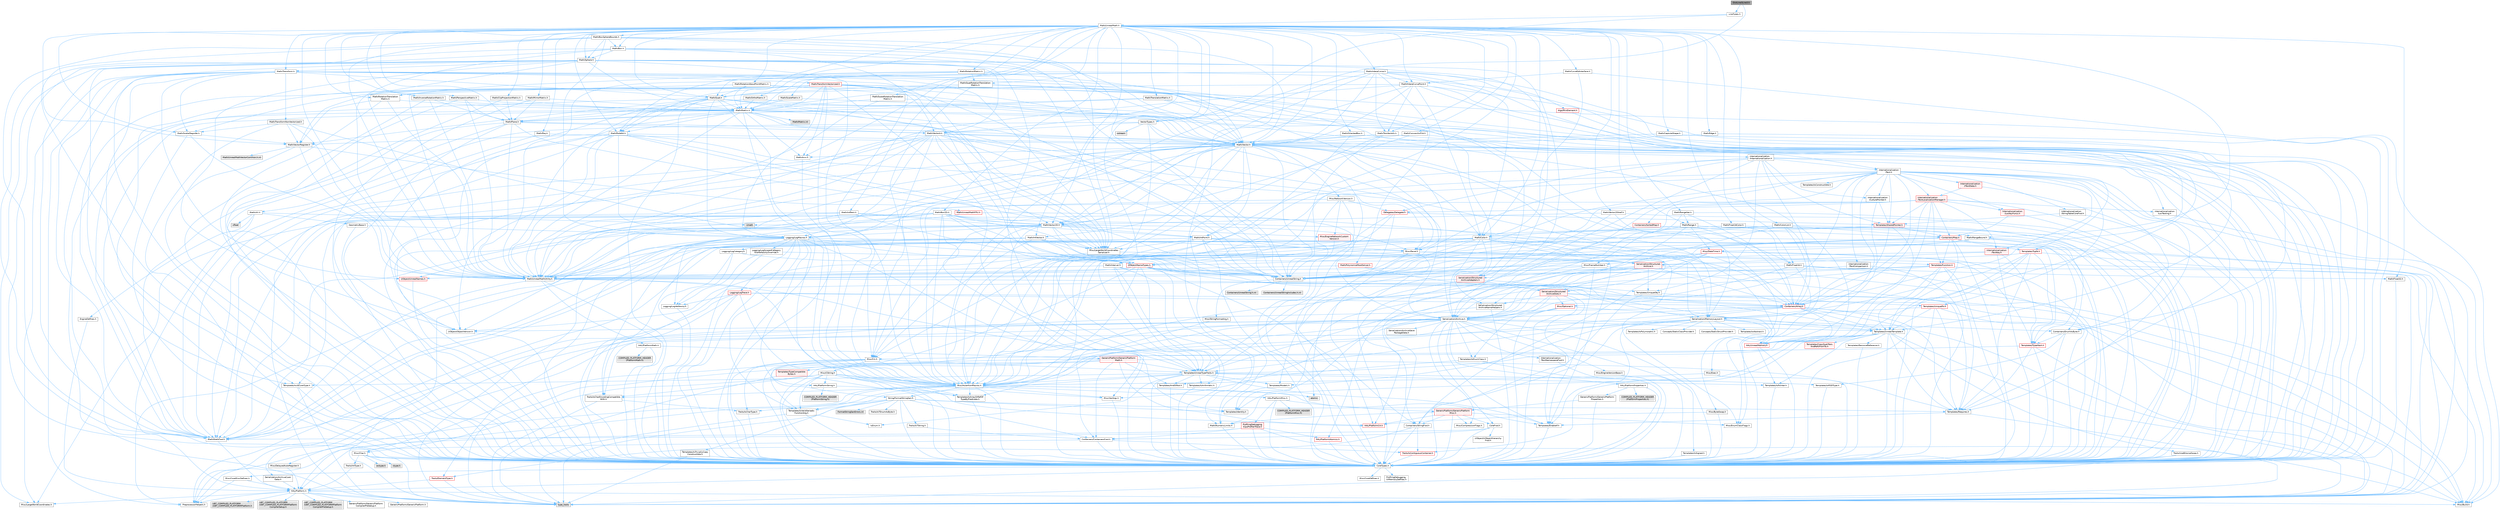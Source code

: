 digraph "DistLine3Line3.h"
{
 // INTERACTIVE_SVG=YES
 // LATEX_PDF_SIZE
  bgcolor="transparent";
  edge [fontname=Helvetica,fontsize=10,labelfontname=Helvetica,labelfontsize=10];
  node [fontname=Helvetica,fontsize=10,shape=box,height=0.2,width=0.4];
  Node1 [id="Node000001",label="DistLine3Line3.h",height=0.2,width=0.4,color="gray40", fillcolor="grey60", style="filled", fontcolor="black",tooltip=" "];
  Node1 -> Node2 [id="edge1_Node000001_Node000002",color="steelblue1",style="solid",tooltip=" "];
  Node2 [id="Node000002",label="VectorTypes.h",height=0.2,width=0.4,color="grey40", fillcolor="white", style="filled",URL="$d4/d5b/VectorTypes_8h.html",tooltip=" "];
  Node2 -> Node3 [id="edge2_Node000002_Node000003",color="steelblue1",style="solid",tooltip=" "];
  Node3 [id="Node000003",label="Math/Vector.h",height=0.2,width=0.4,color="grey40", fillcolor="white", style="filled",URL="$d6/dbe/Vector_8h.html",tooltip=" "];
  Node3 -> Node4 [id="edge3_Node000003_Node000004",color="steelblue1",style="solid",tooltip=" "];
  Node4 [id="Node000004",label="CoreTypes.h",height=0.2,width=0.4,color="grey40", fillcolor="white", style="filled",URL="$dc/dec/CoreTypes_8h.html",tooltip=" "];
  Node4 -> Node5 [id="edge4_Node000004_Node000005",color="steelblue1",style="solid",tooltip=" "];
  Node5 [id="Node000005",label="HAL/Platform.h",height=0.2,width=0.4,color="grey40", fillcolor="white", style="filled",URL="$d9/dd0/Platform_8h.html",tooltip=" "];
  Node5 -> Node6 [id="edge5_Node000005_Node000006",color="steelblue1",style="solid",tooltip=" "];
  Node6 [id="Node000006",label="Misc/Build.h",height=0.2,width=0.4,color="grey40", fillcolor="white", style="filled",URL="$d3/dbb/Build_8h.html",tooltip=" "];
  Node5 -> Node7 [id="edge6_Node000005_Node000007",color="steelblue1",style="solid",tooltip=" "];
  Node7 [id="Node000007",label="Misc/LargeWorldCoordinates.h",height=0.2,width=0.4,color="grey40", fillcolor="white", style="filled",URL="$d2/dcb/LargeWorldCoordinates_8h.html",tooltip=" "];
  Node5 -> Node8 [id="edge7_Node000005_Node000008",color="steelblue1",style="solid",tooltip=" "];
  Node8 [id="Node000008",label="type_traits",height=0.2,width=0.4,color="grey60", fillcolor="#E0E0E0", style="filled",tooltip=" "];
  Node5 -> Node9 [id="edge8_Node000005_Node000009",color="steelblue1",style="solid",tooltip=" "];
  Node9 [id="Node000009",label="PreprocessorHelpers.h",height=0.2,width=0.4,color="grey40", fillcolor="white", style="filled",URL="$db/ddb/PreprocessorHelpers_8h.html",tooltip=" "];
  Node5 -> Node10 [id="edge9_Node000005_Node000010",color="steelblue1",style="solid",tooltip=" "];
  Node10 [id="Node000010",label="UBT_COMPILED_PLATFORM\l/UBT_COMPILED_PLATFORMPlatform\lCompilerPreSetup.h",height=0.2,width=0.4,color="grey60", fillcolor="#E0E0E0", style="filled",tooltip=" "];
  Node5 -> Node11 [id="edge10_Node000005_Node000011",color="steelblue1",style="solid",tooltip=" "];
  Node11 [id="Node000011",label="GenericPlatform/GenericPlatform\lCompilerPreSetup.h",height=0.2,width=0.4,color="grey40", fillcolor="white", style="filled",URL="$d9/dc8/GenericPlatformCompilerPreSetup_8h.html",tooltip=" "];
  Node5 -> Node12 [id="edge11_Node000005_Node000012",color="steelblue1",style="solid",tooltip=" "];
  Node12 [id="Node000012",label="GenericPlatform/GenericPlatform.h",height=0.2,width=0.4,color="grey40", fillcolor="white", style="filled",URL="$d6/d84/GenericPlatform_8h.html",tooltip=" "];
  Node5 -> Node13 [id="edge12_Node000005_Node000013",color="steelblue1",style="solid",tooltip=" "];
  Node13 [id="Node000013",label="UBT_COMPILED_PLATFORM\l/UBT_COMPILED_PLATFORMPlatform.h",height=0.2,width=0.4,color="grey60", fillcolor="#E0E0E0", style="filled",tooltip=" "];
  Node5 -> Node14 [id="edge13_Node000005_Node000014",color="steelblue1",style="solid",tooltip=" "];
  Node14 [id="Node000014",label="UBT_COMPILED_PLATFORM\l/UBT_COMPILED_PLATFORMPlatform\lCompilerSetup.h",height=0.2,width=0.4,color="grey60", fillcolor="#E0E0E0", style="filled",tooltip=" "];
  Node4 -> Node15 [id="edge14_Node000004_Node000015",color="steelblue1",style="solid",tooltip=" "];
  Node15 [id="Node000015",label="ProfilingDebugging\l/UMemoryDefines.h",height=0.2,width=0.4,color="grey40", fillcolor="white", style="filled",URL="$d2/da2/UMemoryDefines_8h.html",tooltip=" "];
  Node4 -> Node16 [id="edge15_Node000004_Node000016",color="steelblue1",style="solid",tooltip=" "];
  Node16 [id="Node000016",label="Misc/CoreMiscDefines.h",height=0.2,width=0.4,color="grey40", fillcolor="white", style="filled",URL="$da/d38/CoreMiscDefines_8h.html",tooltip=" "];
  Node16 -> Node5 [id="edge16_Node000016_Node000005",color="steelblue1",style="solid",tooltip=" "];
  Node16 -> Node9 [id="edge17_Node000016_Node000009",color="steelblue1",style="solid",tooltip=" "];
  Node4 -> Node17 [id="edge18_Node000004_Node000017",color="steelblue1",style="solid",tooltip=" "];
  Node17 [id="Node000017",label="Misc/CoreDefines.h",height=0.2,width=0.4,color="grey40", fillcolor="white", style="filled",URL="$d3/dd2/CoreDefines_8h.html",tooltip=" "];
  Node3 -> Node18 [id="edge19_Node000003_Node000018",color="steelblue1",style="solid",tooltip=" "];
  Node18 [id="Node000018",label="Misc/AssertionMacros.h",height=0.2,width=0.4,color="grey40", fillcolor="white", style="filled",URL="$d0/dfa/AssertionMacros_8h.html",tooltip=" "];
  Node18 -> Node4 [id="edge20_Node000018_Node000004",color="steelblue1",style="solid",tooltip=" "];
  Node18 -> Node5 [id="edge21_Node000018_Node000005",color="steelblue1",style="solid",tooltip=" "];
  Node18 -> Node19 [id="edge22_Node000018_Node000019",color="steelblue1",style="solid",tooltip=" "];
  Node19 [id="Node000019",label="HAL/PlatformMisc.h",height=0.2,width=0.4,color="grey40", fillcolor="white", style="filled",URL="$d0/df5/PlatformMisc_8h.html",tooltip=" "];
  Node19 -> Node4 [id="edge23_Node000019_Node000004",color="steelblue1",style="solid",tooltip=" "];
  Node19 -> Node20 [id="edge24_Node000019_Node000020",color="steelblue1",style="solid",tooltip=" "];
  Node20 [id="Node000020",label="GenericPlatform/GenericPlatform\lMisc.h",height=0.2,width=0.4,color="red", fillcolor="#FFF0F0", style="filled",URL="$db/d9a/GenericPlatformMisc_8h.html",tooltip=" "];
  Node20 -> Node21 [id="edge25_Node000020_Node000021",color="steelblue1",style="solid",tooltip=" "];
  Node21 [id="Node000021",label="Containers/StringFwd.h",height=0.2,width=0.4,color="grey40", fillcolor="white", style="filled",URL="$df/d37/StringFwd_8h.html",tooltip=" "];
  Node21 -> Node4 [id="edge26_Node000021_Node000004",color="steelblue1",style="solid",tooltip=" "];
  Node21 -> Node22 [id="edge27_Node000021_Node000022",color="steelblue1",style="solid",tooltip=" "];
  Node22 [id="Node000022",label="Traits/ElementType.h",height=0.2,width=0.4,color="red", fillcolor="#FFF0F0", style="filled",URL="$d5/d4f/ElementType_8h.html",tooltip=" "];
  Node22 -> Node5 [id="edge28_Node000022_Node000005",color="steelblue1",style="solid",tooltip=" "];
  Node22 -> Node8 [id="edge29_Node000022_Node000008",color="steelblue1",style="solid",tooltip=" "];
  Node21 -> Node24 [id="edge30_Node000021_Node000024",color="steelblue1",style="solid",tooltip=" "];
  Node24 [id="Node000024",label="Traits/IsContiguousContainer.h",height=0.2,width=0.4,color="red", fillcolor="#FFF0F0", style="filled",URL="$d5/d3c/IsContiguousContainer_8h.html",tooltip=" "];
  Node24 -> Node4 [id="edge31_Node000024_Node000004",color="steelblue1",style="solid",tooltip=" "];
  Node20 -> Node26 [id="edge32_Node000020_Node000026",color="steelblue1",style="solid",tooltip=" "];
  Node26 [id="Node000026",label="CoreFwd.h",height=0.2,width=0.4,color="grey40", fillcolor="white", style="filled",URL="$d1/d1e/CoreFwd_8h.html",tooltip=" "];
  Node26 -> Node4 [id="edge33_Node000026_Node000004",color="steelblue1",style="solid",tooltip=" "];
  Node26 -> Node27 [id="edge34_Node000026_Node000027",color="steelblue1",style="solid",tooltip=" "];
  Node27 [id="Node000027",label="Containers/ContainersFwd.h",height=0.2,width=0.4,color="grey40", fillcolor="white", style="filled",URL="$d4/d0a/ContainersFwd_8h.html",tooltip=" "];
  Node27 -> Node5 [id="edge35_Node000027_Node000005",color="steelblue1",style="solid",tooltip=" "];
  Node27 -> Node4 [id="edge36_Node000027_Node000004",color="steelblue1",style="solid",tooltip=" "];
  Node27 -> Node24 [id="edge37_Node000027_Node000024",color="steelblue1",style="solid",tooltip=" "];
  Node26 -> Node28 [id="edge38_Node000026_Node000028",color="steelblue1",style="solid",tooltip=" "];
  Node28 [id="Node000028",label="Math/MathFwd.h",height=0.2,width=0.4,color="grey40", fillcolor="white", style="filled",URL="$d2/d10/MathFwd_8h.html",tooltip=" "];
  Node28 -> Node5 [id="edge39_Node000028_Node000005",color="steelblue1",style="solid",tooltip=" "];
  Node26 -> Node29 [id="edge40_Node000026_Node000029",color="steelblue1",style="solid",tooltip=" "];
  Node29 [id="Node000029",label="UObject/UObjectHierarchy\lFwd.h",height=0.2,width=0.4,color="grey40", fillcolor="white", style="filled",URL="$d3/d13/UObjectHierarchyFwd_8h.html",tooltip=" "];
  Node20 -> Node4 [id="edge41_Node000020_Node000004",color="steelblue1",style="solid",tooltip=" "];
  Node20 -> Node31 [id="edge42_Node000020_Node000031",color="steelblue1",style="solid",tooltip=" "];
  Node31 [id="Node000031",label="HAL/PlatformCrt.h",height=0.2,width=0.4,color="red", fillcolor="#FFF0F0", style="filled",URL="$d8/d75/PlatformCrt_8h.html",tooltip=" "];
  Node20 -> Node41 [id="edge43_Node000020_Node000041",color="steelblue1",style="solid",tooltip=" "];
  Node41 [id="Node000041",label="Math/NumericLimits.h",height=0.2,width=0.4,color="grey40", fillcolor="white", style="filled",URL="$df/d1b/NumericLimits_8h.html",tooltip=" "];
  Node41 -> Node4 [id="edge44_Node000041_Node000004",color="steelblue1",style="solid",tooltip=" "];
  Node20 -> Node42 [id="edge45_Node000020_Node000042",color="steelblue1",style="solid",tooltip=" "];
  Node42 [id="Node000042",label="Misc/CompressionFlags.h",height=0.2,width=0.4,color="grey40", fillcolor="white", style="filled",URL="$d9/d76/CompressionFlags_8h.html",tooltip=" "];
  Node20 -> Node43 [id="edge46_Node000020_Node000043",color="steelblue1",style="solid",tooltip=" "];
  Node43 [id="Node000043",label="Misc/EnumClassFlags.h",height=0.2,width=0.4,color="grey40", fillcolor="white", style="filled",URL="$d8/de7/EnumClassFlags_8h.html",tooltip=" "];
  Node19 -> Node46 [id="edge47_Node000019_Node000046",color="steelblue1",style="solid",tooltip=" "];
  Node46 [id="Node000046",label="COMPILED_PLATFORM_HEADER\l(PlatformMisc.h)",height=0.2,width=0.4,color="grey60", fillcolor="#E0E0E0", style="filled",tooltip=" "];
  Node19 -> Node47 [id="edge48_Node000019_Node000047",color="steelblue1",style="solid",tooltip=" "];
  Node47 [id="Node000047",label="ProfilingDebugging\l/CpuProfilerTrace.h",height=0.2,width=0.4,color="red", fillcolor="#FFF0F0", style="filled",URL="$da/dcb/CpuProfilerTrace_8h.html",tooltip=" "];
  Node47 -> Node4 [id="edge49_Node000047_Node000004",color="steelblue1",style="solid",tooltip=" "];
  Node47 -> Node27 [id="edge50_Node000047_Node000027",color="steelblue1",style="solid",tooltip=" "];
  Node47 -> Node48 [id="edge51_Node000047_Node000048",color="steelblue1",style="solid",tooltip=" "];
  Node48 [id="Node000048",label="HAL/PlatformAtomics.h",height=0.2,width=0.4,color="red", fillcolor="#FFF0F0", style="filled",URL="$d3/d36/PlatformAtomics_8h.html",tooltip=" "];
  Node48 -> Node4 [id="edge52_Node000048_Node000004",color="steelblue1",style="solid",tooltip=" "];
  Node47 -> Node9 [id="edge53_Node000047_Node000009",color="steelblue1",style="solid",tooltip=" "];
  Node47 -> Node6 [id="edge54_Node000047_Node000006",color="steelblue1",style="solid",tooltip=" "];
  Node18 -> Node9 [id="edge55_Node000018_Node000009",color="steelblue1",style="solid",tooltip=" "];
  Node18 -> Node55 [id="edge56_Node000018_Node000055",color="steelblue1",style="solid",tooltip=" "];
  Node55 [id="Node000055",label="Templates/EnableIf.h",height=0.2,width=0.4,color="grey40", fillcolor="white", style="filled",URL="$d7/d60/EnableIf_8h.html",tooltip=" "];
  Node55 -> Node4 [id="edge57_Node000055_Node000004",color="steelblue1",style="solid",tooltip=" "];
  Node18 -> Node56 [id="edge58_Node000018_Node000056",color="steelblue1",style="solid",tooltip=" "];
  Node56 [id="Node000056",label="Templates/IsArrayOrRefOf\lTypeByPredicate.h",height=0.2,width=0.4,color="grey40", fillcolor="white", style="filled",URL="$d6/da1/IsArrayOrRefOfTypeByPredicate_8h.html",tooltip=" "];
  Node56 -> Node4 [id="edge59_Node000056_Node000004",color="steelblue1",style="solid",tooltip=" "];
  Node18 -> Node57 [id="edge60_Node000018_Node000057",color="steelblue1",style="solid",tooltip=" "];
  Node57 [id="Node000057",label="Templates/IsValidVariadic\lFunctionArg.h",height=0.2,width=0.4,color="grey40", fillcolor="white", style="filled",URL="$d0/dc8/IsValidVariadicFunctionArg_8h.html",tooltip=" "];
  Node57 -> Node4 [id="edge61_Node000057_Node000004",color="steelblue1",style="solid",tooltip=" "];
  Node57 -> Node58 [id="edge62_Node000057_Node000058",color="steelblue1",style="solid",tooltip=" "];
  Node58 [id="Node000058",label="IsEnum.h",height=0.2,width=0.4,color="grey40", fillcolor="white", style="filled",URL="$d4/de5/IsEnum_8h.html",tooltip=" "];
  Node57 -> Node8 [id="edge63_Node000057_Node000008",color="steelblue1",style="solid",tooltip=" "];
  Node18 -> Node59 [id="edge64_Node000018_Node000059",color="steelblue1",style="solid",tooltip=" "];
  Node59 [id="Node000059",label="Traits/IsCharEncodingCompatible\lWith.h",height=0.2,width=0.4,color="grey40", fillcolor="white", style="filled",URL="$df/dd1/IsCharEncodingCompatibleWith_8h.html",tooltip=" "];
  Node59 -> Node8 [id="edge65_Node000059_Node000008",color="steelblue1",style="solid",tooltip=" "];
  Node59 -> Node60 [id="edge66_Node000059_Node000060",color="steelblue1",style="solid",tooltip=" "];
  Node60 [id="Node000060",label="Traits/IsCharType.h",height=0.2,width=0.4,color="grey40", fillcolor="white", style="filled",URL="$db/d51/IsCharType_8h.html",tooltip=" "];
  Node60 -> Node4 [id="edge67_Node000060_Node000004",color="steelblue1",style="solid",tooltip=" "];
  Node18 -> Node61 [id="edge68_Node000018_Node000061",color="steelblue1",style="solid",tooltip=" "];
  Node61 [id="Node000061",label="Misc/VarArgs.h",height=0.2,width=0.4,color="grey40", fillcolor="white", style="filled",URL="$d5/d6f/VarArgs_8h.html",tooltip=" "];
  Node61 -> Node4 [id="edge69_Node000061_Node000004",color="steelblue1",style="solid",tooltip=" "];
  Node18 -> Node62 [id="edge70_Node000018_Node000062",color="steelblue1",style="solid",tooltip=" "];
  Node62 [id="Node000062",label="String/FormatStringSan.h",height=0.2,width=0.4,color="grey40", fillcolor="white", style="filled",URL="$d3/d8b/FormatStringSan_8h.html",tooltip=" "];
  Node62 -> Node8 [id="edge71_Node000062_Node000008",color="steelblue1",style="solid",tooltip=" "];
  Node62 -> Node4 [id="edge72_Node000062_Node000004",color="steelblue1",style="solid",tooltip=" "];
  Node62 -> Node63 [id="edge73_Node000062_Node000063",color="steelblue1",style="solid",tooltip=" "];
  Node63 [id="Node000063",label="Templates/Requires.h",height=0.2,width=0.4,color="grey40", fillcolor="white", style="filled",URL="$dc/d96/Requires_8h.html",tooltip=" "];
  Node63 -> Node55 [id="edge74_Node000063_Node000055",color="steelblue1",style="solid",tooltip=" "];
  Node63 -> Node8 [id="edge75_Node000063_Node000008",color="steelblue1",style="solid",tooltip=" "];
  Node62 -> Node64 [id="edge76_Node000062_Node000064",color="steelblue1",style="solid",tooltip=" "];
  Node64 [id="Node000064",label="Templates/Identity.h",height=0.2,width=0.4,color="grey40", fillcolor="white", style="filled",URL="$d0/dd5/Identity_8h.html",tooltip=" "];
  Node62 -> Node57 [id="edge77_Node000062_Node000057",color="steelblue1",style="solid",tooltip=" "];
  Node62 -> Node60 [id="edge78_Node000062_Node000060",color="steelblue1",style="solid",tooltip=" "];
  Node62 -> Node65 [id="edge79_Node000062_Node000065",color="steelblue1",style="solid",tooltip=" "];
  Node65 [id="Node000065",label="Traits/IsTEnumAsByte.h",height=0.2,width=0.4,color="grey40", fillcolor="white", style="filled",URL="$d1/de6/IsTEnumAsByte_8h.html",tooltip=" "];
  Node62 -> Node66 [id="edge80_Node000062_Node000066",color="steelblue1",style="solid",tooltip=" "];
  Node66 [id="Node000066",label="Traits/IsTString.h",height=0.2,width=0.4,color="grey40", fillcolor="white", style="filled",URL="$d0/df8/IsTString_8h.html",tooltip=" "];
  Node66 -> Node27 [id="edge81_Node000066_Node000027",color="steelblue1",style="solid",tooltip=" "];
  Node62 -> Node27 [id="edge82_Node000062_Node000027",color="steelblue1",style="solid",tooltip=" "];
  Node62 -> Node67 [id="edge83_Node000062_Node000067",color="steelblue1",style="solid",tooltip=" "];
  Node67 [id="Node000067",label="FormatStringSanErrors.inl",height=0.2,width=0.4,color="grey60", fillcolor="#E0E0E0", style="filled",tooltip=" "];
  Node18 -> Node68 [id="edge84_Node000018_Node000068",color="steelblue1",style="solid",tooltip=" "];
  Node68 [id="Node000068",label="atomic",height=0.2,width=0.4,color="grey60", fillcolor="#E0E0E0", style="filled",tooltip=" "];
  Node3 -> Node28 [id="edge85_Node000003_Node000028",color="steelblue1",style="solid",tooltip=" "];
  Node3 -> Node41 [id="edge86_Node000003_Node000041",color="steelblue1",style="solid",tooltip=" "];
  Node3 -> Node69 [id="edge87_Node000003_Node000069",color="steelblue1",style="solid",tooltip=" "];
  Node69 [id="Node000069",label="Misc/Crc.h",height=0.2,width=0.4,color="grey40", fillcolor="white", style="filled",URL="$d4/dd2/Crc_8h.html",tooltip=" "];
  Node69 -> Node4 [id="edge88_Node000069_Node000004",color="steelblue1",style="solid",tooltip=" "];
  Node69 -> Node70 [id="edge89_Node000069_Node000070",color="steelblue1",style="solid",tooltip=" "];
  Node70 [id="Node000070",label="HAL/PlatformString.h",height=0.2,width=0.4,color="grey40", fillcolor="white", style="filled",URL="$db/db5/PlatformString_8h.html",tooltip=" "];
  Node70 -> Node4 [id="edge90_Node000070_Node000004",color="steelblue1",style="solid",tooltip=" "];
  Node70 -> Node71 [id="edge91_Node000070_Node000071",color="steelblue1",style="solid",tooltip=" "];
  Node71 [id="Node000071",label="COMPILED_PLATFORM_HEADER\l(PlatformString.h)",height=0.2,width=0.4,color="grey60", fillcolor="#E0E0E0", style="filled",tooltip=" "];
  Node69 -> Node18 [id="edge92_Node000069_Node000018",color="steelblue1",style="solid",tooltip=" "];
  Node69 -> Node72 [id="edge93_Node000069_Node000072",color="steelblue1",style="solid",tooltip=" "];
  Node72 [id="Node000072",label="Misc/CString.h",height=0.2,width=0.4,color="grey40", fillcolor="white", style="filled",URL="$d2/d49/CString_8h.html",tooltip=" "];
  Node72 -> Node4 [id="edge94_Node000072_Node000004",color="steelblue1",style="solid",tooltip=" "];
  Node72 -> Node31 [id="edge95_Node000072_Node000031",color="steelblue1",style="solid",tooltip=" "];
  Node72 -> Node70 [id="edge96_Node000072_Node000070",color="steelblue1",style="solid",tooltip=" "];
  Node72 -> Node18 [id="edge97_Node000072_Node000018",color="steelblue1",style="solid",tooltip=" "];
  Node72 -> Node73 [id="edge98_Node000072_Node000073",color="steelblue1",style="solid",tooltip=" "];
  Node73 [id="Node000073",label="Misc/Char.h",height=0.2,width=0.4,color="grey40", fillcolor="white", style="filled",URL="$d0/d58/Char_8h.html",tooltip=" "];
  Node73 -> Node4 [id="edge99_Node000073_Node000004",color="steelblue1",style="solid",tooltip=" "];
  Node73 -> Node74 [id="edge100_Node000073_Node000074",color="steelblue1",style="solid",tooltip=" "];
  Node74 [id="Node000074",label="Traits/IntType.h",height=0.2,width=0.4,color="grey40", fillcolor="white", style="filled",URL="$d7/deb/IntType_8h.html",tooltip=" "];
  Node74 -> Node5 [id="edge101_Node000074_Node000005",color="steelblue1",style="solid",tooltip=" "];
  Node73 -> Node75 [id="edge102_Node000073_Node000075",color="steelblue1",style="solid",tooltip=" "];
  Node75 [id="Node000075",label="ctype.h",height=0.2,width=0.4,color="grey60", fillcolor="#E0E0E0", style="filled",tooltip=" "];
  Node73 -> Node76 [id="edge103_Node000073_Node000076",color="steelblue1",style="solid",tooltip=" "];
  Node76 [id="Node000076",label="wctype.h",height=0.2,width=0.4,color="grey60", fillcolor="#E0E0E0", style="filled",tooltip=" "];
  Node73 -> Node8 [id="edge104_Node000073_Node000008",color="steelblue1",style="solid",tooltip=" "];
  Node72 -> Node61 [id="edge105_Node000072_Node000061",color="steelblue1",style="solid",tooltip=" "];
  Node72 -> Node56 [id="edge106_Node000072_Node000056",color="steelblue1",style="solid",tooltip=" "];
  Node72 -> Node57 [id="edge107_Node000072_Node000057",color="steelblue1",style="solid",tooltip=" "];
  Node72 -> Node59 [id="edge108_Node000072_Node000059",color="steelblue1",style="solid",tooltip=" "];
  Node69 -> Node73 [id="edge109_Node000069_Node000073",color="steelblue1",style="solid",tooltip=" "];
  Node69 -> Node77 [id="edge110_Node000069_Node000077",color="steelblue1",style="solid",tooltip=" "];
  Node77 [id="Node000077",label="Templates/UnrealTypeTraits.h",height=0.2,width=0.4,color="grey40", fillcolor="white", style="filled",URL="$d2/d2d/UnrealTypeTraits_8h.html",tooltip=" "];
  Node77 -> Node4 [id="edge111_Node000077_Node000004",color="steelblue1",style="solid",tooltip=" "];
  Node77 -> Node78 [id="edge112_Node000077_Node000078",color="steelblue1",style="solid",tooltip=" "];
  Node78 [id="Node000078",label="Templates/IsPointer.h",height=0.2,width=0.4,color="grey40", fillcolor="white", style="filled",URL="$d7/d05/IsPointer_8h.html",tooltip=" "];
  Node78 -> Node4 [id="edge113_Node000078_Node000004",color="steelblue1",style="solid",tooltip=" "];
  Node77 -> Node18 [id="edge114_Node000077_Node000018",color="steelblue1",style="solid",tooltip=" "];
  Node77 -> Node79 [id="edge115_Node000077_Node000079",color="steelblue1",style="solid",tooltip=" "];
  Node79 [id="Node000079",label="Templates/AndOrNot.h",height=0.2,width=0.4,color="grey40", fillcolor="white", style="filled",URL="$db/d0a/AndOrNot_8h.html",tooltip=" "];
  Node79 -> Node4 [id="edge116_Node000079_Node000004",color="steelblue1",style="solid",tooltip=" "];
  Node77 -> Node55 [id="edge117_Node000077_Node000055",color="steelblue1",style="solid",tooltip=" "];
  Node77 -> Node80 [id="edge118_Node000077_Node000080",color="steelblue1",style="solid",tooltip=" "];
  Node80 [id="Node000080",label="Templates/IsArithmetic.h",height=0.2,width=0.4,color="grey40", fillcolor="white", style="filled",URL="$d2/d5d/IsArithmetic_8h.html",tooltip=" "];
  Node80 -> Node4 [id="edge119_Node000080_Node000004",color="steelblue1",style="solid",tooltip=" "];
  Node77 -> Node58 [id="edge120_Node000077_Node000058",color="steelblue1",style="solid",tooltip=" "];
  Node77 -> Node81 [id="edge121_Node000077_Node000081",color="steelblue1",style="solid",tooltip=" "];
  Node81 [id="Node000081",label="Templates/Models.h",height=0.2,width=0.4,color="grey40", fillcolor="white", style="filled",URL="$d3/d0c/Models_8h.html",tooltip=" "];
  Node81 -> Node64 [id="edge122_Node000081_Node000064",color="steelblue1",style="solid",tooltip=" "];
  Node77 -> Node82 [id="edge123_Node000077_Node000082",color="steelblue1",style="solid",tooltip=" "];
  Node82 [id="Node000082",label="Templates/IsPODType.h",height=0.2,width=0.4,color="grey40", fillcolor="white", style="filled",URL="$d7/db1/IsPODType_8h.html",tooltip=" "];
  Node82 -> Node4 [id="edge124_Node000082_Node000004",color="steelblue1",style="solid",tooltip=" "];
  Node77 -> Node83 [id="edge125_Node000077_Node000083",color="steelblue1",style="solid",tooltip=" "];
  Node83 [id="Node000083",label="Templates/IsUECoreType.h",height=0.2,width=0.4,color="grey40", fillcolor="white", style="filled",URL="$d1/db8/IsUECoreType_8h.html",tooltip=" "];
  Node83 -> Node4 [id="edge126_Node000083_Node000004",color="steelblue1",style="solid",tooltip=" "];
  Node83 -> Node8 [id="edge127_Node000083_Node000008",color="steelblue1",style="solid",tooltip=" "];
  Node77 -> Node84 [id="edge128_Node000077_Node000084",color="steelblue1",style="solid",tooltip=" "];
  Node84 [id="Node000084",label="Templates/IsTriviallyCopy\lConstructible.h",height=0.2,width=0.4,color="grey40", fillcolor="white", style="filled",URL="$d3/d78/IsTriviallyCopyConstructible_8h.html",tooltip=" "];
  Node84 -> Node4 [id="edge129_Node000084_Node000004",color="steelblue1",style="solid",tooltip=" "];
  Node84 -> Node8 [id="edge130_Node000084_Node000008",color="steelblue1",style="solid",tooltip=" "];
  Node69 -> Node60 [id="edge131_Node000069_Node000060",color="steelblue1",style="solid",tooltip=" "];
  Node3 -> Node85 [id="edge132_Node000003_Node000085",color="steelblue1",style="solid",tooltip=" "];
  Node85 [id="Node000085",label="Math/UnrealMathUtility.h",height=0.2,width=0.4,color="grey40", fillcolor="white", style="filled",URL="$db/db8/UnrealMathUtility_8h.html",tooltip=" "];
  Node85 -> Node4 [id="edge133_Node000085_Node000004",color="steelblue1",style="solid",tooltip=" "];
  Node85 -> Node18 [id="edge134_Node000085_Node000018",color="steelblue1",style="solid",tooltip=" "];
  Node85 -> Node86 [id="edge135_Node000085_Node000086",color="steelblue1",style="solid",tooltip=" "];
  Node86 [id="Node000086",label="HAL/PlatformMath.h",height=0.2,width=0.4,color="grey40", fillcolor="white", style="filled",URL="$dc/d53/PlatformMath_8h.html",tooltip=" "];
  Node86 -> Node4 [id="edge136_Node000086_Node000004",color="steelblue1",style="solid",tooltip=" "];
  Node86 -> Node87 [id="edge137_Node000086_Node000087",color="steelblue1",style="solid",tooltip=" "];
  Node87 [id="Node000087",label="GenericPlatform/GenericPlatform\lMath.h",height=0.2,width=0.4,color="red", fillcolor="#FFF0F0", style="filled",URL="$d5/d79/GenericPlatformMath_8h.html",tooltip=" "];
  Node87 -> Node4 [id="edge138_Node000087_Node000004",color="steelblue1",style="solid",tooltip=" "];
  Node87 -> Node27 [id="edge139_Node000087_Node000027",color="steelblue1",style="solid",tooltip=" "];
  Node87 -> Node31 [id="edge140_Node000087_Node000031",color="steelblue1",style="solid",tooltip=" "];
  Node87 -> Node79 [id="edge141_Node000087_Node000079",color="steelblue1",style="solid",tooltip=" "];
  Node87 -> Node77 [id="edge142_Node000087_Node000077",color="steelblue1",style="solid",tooltip=" "];
  Node87 -> Node63 [id="edge143_Node000087_Node000063",color="steelblue1",style="solid",tooltip=" "];
  Node87 -> Node94 [id="edge144_Node000087_Node000094",color="steelblue1",style="solid",tooltip=" "];
  Node94 [id="Node000094",label="Templates/TypeCompatible\lBytes.h",height=0.2,width=0.4,color="red", fillcolor="#FFF0F0", style="filled",URL="$df/d0a/TypeCompatibleBytes_8h.html",tooltip=" "];
  Node94 -> Node4 [id="edge145_Node000094_Node000004",color="steelblue1",style="solid",tooltip=" "];
  Node94 -> Node8 [id="edge146_Node000094_Node000008",color="steelblue1",style="solid",tooltip=" "];
  Node87 -> Node8 [id="edge147_Node000087_Node000008",color="steelblue1",style="solid",tooltip=" "];
  Node86 -> Node96 [id="edge148_Node000086_Node000096",color="steelblue1",style="solid",tooltip=" "];
  Node96 [id="Node000096",label="COMPILED_PLATFORM_HEADER\l(PlatformMath.h)",height=0.2,width=0.4,color="grey60", fillcolor="#E0E0E0", style="filled",tooltip=" "];
  Node85 -> Node28 [id="edge149_Node000085_Node000028",color="steelblue1",style="solid",tooltip=" "];
  Node85 -> Node64 [id="edge150_Node000085_Node000064",color="steelblue1",style="solid",tooltip=" "];
  Node85 -> Node63 [id="edge151_Node000085_Node000063",color="steelblue1",style="solid",tooltip=" "];
  Node3 -> Node97 [id="edge152_Node000003_Node000097",color="steelblue1",style="solid",tooltip=" "];
  Node97 [id="Node000097",label="Containers/UnrealString.h",height=0.2,width=0.4,color="grey40", fillcolor="white", style="filled",URL="$d5/dba/UnrealString_8h.html",tooltip=" "];
  Node97 -> Node98 [id="edge153_Node000097_Node000098",color="steelblue1",style="solid",tooltip=" "];
  Node98 [id="Node000098",label="Containers/UnrealStringIncludes.h.inl",height=0.2,width=0.4,color="grey60", fillcolor="#E0E0E0", style="filled",tooltip=" "];
  Node97 -> Node99 [id="edge154_Node000097_Node000099",color="steelblue1",style="solid",tooltip=" "];
  Node99 [id="Node000099",label="Containers/UnrealString.h.inl",height=0.2,width=0.4,color="grey60", fillcolor="#E0E0E0", style="filled",tooltip=" "];
  Node97 -> Node100 [id="edge155_Node000097_Node000100",color="steelblue1",style="solid",tooltip=" "];
  Node100 [id="Node000100",label="Misc/StringFormatArg.h",height=0.2,width=0.4,color="grey40", fillcolor="white", style="filled",URL="$d2/d16/StringFormatArg_8h.html",tooltip=" "];
  Node100 -> Node27 [id="edge156_Node000100_Node000027",color="steelblue1",style="solid",tooltip=" "];
  Node3 -> Node101 [id="edge157_Node000003_Node000101",color="steelblue1",style="solid",tooltip=" "];
  Node101 [id="Node000101",label="Misc/Parse.h",height=0.2,width=0.4,color="grey40", fillcolor="white", style="filled",URL="$dc/d71/Parse_8h.html",tooltip=" "];
  Node101 -> Node21 [id="edge158_Node000101_Node000021",color="steelblue1",style="solid",tooltip=" "];
  Node101 -> Node97 [id="edge159_Node000101_Node000097",color="steelblue1",style="solid",tooltip=" "];
  Node101 -> Node4 [id="edge160_Node000101_Node000004",color="steelblue1",style="solid",tooltip=" "];
  Node101 -> Node31 [id="edge161_Node000101_Node000031",color="steelblue1",style="solid",tooltip=" "];
  Node101 -> Node6 [id="edge162_Node000101_Node000006",color="steelblue1",style="solid",tooltip=" "];
  Node101 -> Node43 [id="edge163_Node000101_Node000043",color="steelblue1",style="solid",tooltip=" "];
  Node101 -> Node102 [id="edge164_Node000101_Node000102",color="steelblue1",style="solid",tooltip=" "];
  Node102 [id="Node000102",label="Templates/Function.h",height=0.2,width=0.4,color="red", fillcolor="#FFF0F0", style="filled",URL="$df/df5/Function_8h.html",tooltip=" "];
  Node102 -> Node4 [id="edge165_Node000102_Node000004",color="steelblue1",style="solid",tooltip=" "];
  Node102 -> Node18 [id="edge166_Node000102_Node000018",color="steelblue1",style="solid",tooltip=" "];
  Node102 -> Node105 [id="edge167_Node000102_Node000105",color="steelblue1",style="solid",tooltip=" "];
  Node105 [id="Node000105",label="HAL/UnrealMemory.h",height=0.2,width=0.4,color="red", fillcolor="#FFF0F0", style="filled",URL="$d9/d96/UnrealMemory_8h.html",tooltip=" "];
  Node105 -> Node4 [id="edge168_Node000105_Node000004",color="steelblue1",style="solid",tooltip=" "];
  Node105 -> Node78 [id="edge169_Node000105_Node000078",color="steelblue1",style="solid",tooltip=" "];
  Node102 -> Node77 [id="edge170_Node000102_Node000077",color="steelblue1",style="solid",tooltip=" "];
  Node102 -> Node122 [id="edge171_Node000102_Node000122",color="steelblue1",style="solid",tooltip=" "];
  Node122 [id="Node000122",label="Templates/UnrealTemplate.h",height=0.2,width=0.4,color="grey40", fillcolor="white", style="filled",URL="$d4/d24/UnrealTemplate_8h.html",tooltip=" "];
  Node122 -> Node4 [id="edge172_Node000122_Node000004",color="steelblue1",style="solid",tooltip=" "];
  Node122 -> Node78 [id="edge173_Node000122_Node000078",color="steelblue1",style="solid",tooltip=" "];
  Node122 -> Node105 [id="edge174_Node000122_Node000105",color="steelblue1",style="solid",tooltip=" "];
  Node122 -> Node123 [id="edge175_Node000122_Node000123",color="steelblue1",style="solid",tooltip=" "];
  Node123 [id="Node000123",label="Templates/CopyQualifiers\lAndRefsFromTo.h",height=0.2,width=0.4,color="red", fillcolor="#FFF0F0", style="filled",URL="$d3/db3/CopyQualifiersAndRefsFromTo_8h.html",tooltip=" "];
  Node122 -> Node77 [id="edge176_Node000122_Node000077",color="steelblue1",style="solid",tooltip=" "];
  Node122 -> Node89 [id="edge177_Node000122_Node000089",color="steelblue1",style="solid",tooltip=" "];
  Node89 [id="Node000089",label="Templates/RemoveReference.h",height=0.2,width=0.4,color="grey40", fillcolor="white", style="filled",URL="$da/dbe/RemoveReference_8h.html",tooltip=" "];
  Node89 -> Node4 [id="edge178_Node000089_Node000004",color="steelblue1",style="solid",tooltip=" "];
  Node122 -> Node63 [id="edge179_Node000122_Node000063",color="steelblue1",style="solid",tooltip=" "];
  Node122 -> Node94 [id="edge180_Node000122_Node000094",color="steelblue1",style="solid",tooltip=" "];
  Node122 -> Node64 [id="edge181_Node000122_Node000064",color="steelblue1",style="solid",tooltip=" "];
  Node122 -> Node24 [id="edge182_Node000122_Node000024",color="steelblue1",style="solid",tooltip=" "];
  Node122 -> Node125 [id="edge183_Node000122_Node000125",color="steelblue1",style="solid",tooltip=" "];
  Node125 [id="Node000125",label="Traits/UseBitwiseSwap.h",height=0.2,width=0.4,color="grey40", fillcolor="white", style="filled",URL="$db/df3/UseBitwiseSwap_8h.html",tooltip=" "];
  Node125 -> Node4 [id="edge184_Node000125_Node000004",color="steelblue1",style="solid",tooltip=" "];
  Node125 -> Node8 [id="edge185_Node000125_Node000008",color="steelblue1",style="solid",tooltip=" "];
  Node122 -> Node8 [id="edge186_Node000122_Node000008",color="steelblue1",style="solid",tooltip=" "];
  Node102 -> Node63 [id="edge187_Node000102_Node000063",color="steelblue1",style="solid",tooltip=" "];
  Node102 -> Node85 [id="edge188_Node000102_Node000085",color="steelblue1",style="solid",tooltip=" "];
  Node102 -> Node8 [id="edge189_Node000102_Node000008",color="steelblue1",style="solid",tooltip=" "];
  Node3 -> Node126 [id="edge190_Node000003_Node000126",color="steelblue1",style="solid",tooltip=" "];
  Node126 [id="Node000126",label="Misc/LargeWorldCoordinates\lSerializer.h",height=0.2,width=0.4,color="grey40", fillcolor="white", style="filled",URL="$d7/df9/LargeWorldCoordinatesSerializer_8h.html",tooltip=" "];
  Node126 -> Node127 [id="edge191_Node000126_Node000127",color="steelblue1",style="solid",tooltip=" "];
  Node127 [id="Node000127",label="UObject/NameTypes.h",height=0.2,width=0.4,color="red", fillcolor="#FFF0F0", style="filled",URL="$d6/d35/NameTypes_8h.html",tooltip=" "];
  Node127 -> Node4 [id="edge192_Node000127_Node000004",color="steelblue1",style="solid",tooltip=" "];
  Node127 -> Node18 [id="edge193_Node000127_Node000018",color="steelblue1",style="solid",tooltip=" "];
  Node127 -> Node105 [id="edge194_Node000127_Node000105",color="steelblue1",style="solid",tooltip=" "];
  Node127 -> Node77 [id="edge195_Node000127_Node000077",color="steelblue1",style="solid",tooltip=" "];
  Node127 -> Node122 [id="edge196_Node000127_Node000122",color="steelblue1",style="solid",tooltip=" "];
  Node127 -> Node97 [id="edge197_Node000127_Node000097",color="steelblue1",style="solid",tooltip=" "];
  Node127 -> Node21 [id="edge198_Node000127_Node000021",color="steelblue1",style="solid",tooltip=" "];
  Node127 -> Node178 [id="edge199_Node000127_Node000178",color="steelblue1",style="solid",tooltip=" "];
  Node178 [id="Node000178",label="UObject/UnrealNames.h",height=0.2,width=0.4,color="red", fillcolor="#FFF0F0", style="filled",URL="$d8/db1/UnrealNames_8h.html",tooltip=" "];
  Node178 -> Node4 [id="edge200_Node000178_Node000004",color="steelblue1",style="solid",tooltip=" "];
  Node127 -> Node152 [id="edge201_Node000127_Node000152",color="steelblue1",style="solid",tooltip=" "];
  Node152 [id="Node000152",label="Serialization/MemoryLayout.h",height=0.2,width=0.4,color="grey40", fillcolor="white", style="filled",URL="$d7/d66/MemoryLayout_8h.html",tooltip=" "];
  Node152 -> Node153 [id="edge202_Node000152_Node000153",color="steelblue1",style="solid",tooltip=" "];
  Node153 [id="Node000153",label="Concepts/StaticClassProvider.h",height=0.2,width=0.4,color="grey40", fillcolor="white", style="filled",URL="$dd/d83/StaticClassProvider_8h.html",tooltip=" "];
  Node152 -> Node154 [id="edge203_Node000152_Node000154",color="steelblue1",style="solid",tooltip=" "];
  Node154 [id="Node000154",label="Concepts/StaticStructProvider.h",height=0.2,width=0.4,color="grey40", fillcolor="white", style="filled",URL="$d5/d77/StaticStructProvider_8h.html",tooltip=" "];
  Node152 -> Node155 [id="edge204_Node000152_Node000155",color="steelblue1",style="solid",tooltip=" "];
  Node155 [id="Node000155",label="Containers/EnumAsByte.h",height=0.2,width=0.4,color="grey40", fillcolor="white", style="filled",URL="$d6/d9a/EnumAsByte_8h.html",tooltip=" "];
  Node155 -> Node4 [id="edge205_Node000155_Node000004",color="steelblue1",style="solid",tooltip=" "];
  Node155 -> Node82 [id="edge206_Node000155_Node000082",color="steelblue1",style="solid",tooltip=" "];
  Node155 -> Node156 [id="edge207_Node000155_Node000156",color="steelblue1",style="solid",tooltip=" "];
  Node156 [id="Node000156",label="Templates/TypeHash.h",height=0.2,width=0.4,color="red", fillcolor="#FFF0F0", style="filled",URL="$d1/d62/TypeHash_8h.html",tooltip=" "];
  Node156 -> Node4 [id="edge208_Node000156_Node000004",color="steelblue1",style="solid",tooltip=" "];
  Node156 -> Node63 [id="edge209_Node000156_Node000063",color="steelblue1",style="solid",tooltip=" "];
  Node156 -> Node69 [id="edge210_Node000156_Node000069",color="steelblue1",style="solid",tooltip=" "];
  Node156 -> Node8 [id="edge211_Node000156_Node000008",color="steelblue1",style="solid",tooltip=" "];
  Node152 -> Node21 [id="edge212_Node000152_Node000021",color="steelblue1",style="solid",tooltip=" "];
  Node152 -> Node105 [id="edge213_Node000152_Node000105",color="steelblue1",style="solid",tooltip=" "];
  Node152 -> Node158 [id="edge214_Node000152_Node000158",color="steelblue1",style="solid",tooltip=" "];
  Node158 [id="Node000158",label="Misc/DelayedAutoRegister.h",height=0.2,width=0.4,color="grey40", fillcolor="white", style="filled",URL="$d1/dda/DelayedAutoRegister_8h.html",tooltip=" "];
  Node158 -> Node5 [id="edge215_Node000158_Node000005",color="steelblue1",style="solid",tooltip=" "];
  Node152 -> Node55 [id="edge216_Node000152_Node000055",color="steelblue1",style="solid",tooltip=" "];
  Node152 -> Node159 [id="edge217_Node000152_Node000159",color="steelblue1",style="solid",tooltip=" "];
  Node159 [id="Node000159",label="Templates/IsAbstract.h",height=0.2,width=0.4,color="grey40", fillcolor="white", style="filled",URL="$d8/db7/IsAbstract_8h.html",tooltip=" "];
  Node152 -> Node134 [id="edge218_Node000152_Node000134",color="steelblue1",style="solid",tooltip=" "];
  Node134 [id="Node000134",label="Templates/IsPolymorphic.h",height=0.2,width=0.4,color="grey40", fillcolor="white", style="filled",URL="$dc/d20/IsPolymorphic_8h.html",tooltip=" "];
  Node152 -> Node81 [id="edge219_Node000152_Node000081",color="steelblue1",style="solid",tooltip=" "];
  Node152 -> Node122 [id="edge220_Node000152_Node000122",color="steelblue1",style="solid",tooltip=" "];
  Node126 -> Node150 [id="edge221_Node000126_Node000150",color="steelblue1",style="solid",tooltip=" "];
  Node150 [id="Node000150",label="UObject/ObjectVersion.h",height=0.2,width=0.4,color="grey40", fillcolor="white", style="filled",URL="$da/d63/ObjectVersion_8h.html",tooltip=" "];
  Node150 -> Node4 [id="edge222_Node000150_Node000004",color="steelblue1",style="solid",tooltip=" "];
  Node126 -> Node186 [id="edge223_Node000126_Node000186",color="steelblue1",style="solid",tooltip=" "];
  Node186 [id="Node000186",label="Serialization/Structured\lArchive.h",height=0.2,width=0.4,color="red", fillcolor="#FFF0F0", style="filled",URL="$d9/d1e/StructuredArchive_8h.html",tooltip=" "];
  Node186 -> Node136 [id="edge224_Node000186_Node000136",color="steelblue1",style="solid",tooltip=" "];
  Node136 [id="Node000136",label="Containers/Array.h",height=0.2,width=0.4,color="red", fillcolor="#FFF0F0", style="filled",URL="$df/dd0/Array_8h.html",tooltip=" "];
  Node136 -> Node4 [id="edge225_Node000136_Node000004",color="steelblue1",style="solid",tooltip=" "];
  Node136 -> Node18 [id="edge226_Node000136_Node000018",color="steelblue1",style="solid",tooltip=" "];
  Node136 -> Node105 [id="edge227_Node000136_Node000105",color="steelblue1",style="solid",tooltip=" "];
  Node136 -> Node77 [id="edge228_Node000136_Node000077",color="steelblue1",style="solid",tooltip=" "];
  Node136 -> Node122 [id="edge229_Node000136_Node000122",color="steelblue1",style="solid",tooltip=" "];
  Node136 -> Node141 [id="edge230_Node000136_Node000141",color="steelblue1",style="solid",tooltip=" "];
  Node141 [id="Node000141",label="Serialization/Archive.h",height=0.2,width=0.4,color="grey40", fillcolor="white", style="filled",URL="$d7/d3b/Archive_8h.html",tooltip=" "];
  Node141 -> Node26 [id="edge231_Node000141_Node000026",color="steelblue1",style="solid",tooltip=" "];
  Node141 -> Node4 [id="edge232_Node000141_Node000004",color="steelblue1",style="solid",tooltip=" "];
  Node141 -> Node142 [id="edge233_Node000141_Node000142",color="steelblue1",style="solid",tooltip=" "];
  Node142 [id="Node000142",label="HAL/PlatformProperties.h",height=0.2,width=0.4,color="grey40", fillcolor="white", style="filled",URL="$d9/db0/PlatformProperties_8h.html",tooltip=" "];
  Node142 -> Node4 [id="edge234_Node000142_Node000004",color="steelblue1",style="solid",tooltip=" "];
  Node142 -> Node143 [id="edge235_Node000142_Node000143",color="steelblue1",style="solid",tooltip=" "];
  Node143 [id="Node000143",label="GenericPlatform/GenericPlatform\lProperties.h",height=0.2,width=0.4,color="grey40", fillcolor="white", style="filled",URL="$d2/dcd/GenericPlatformProperties_8h.html",tooltip=" "];
  Node143 -> Node4 [id="edge236_Node000143_Node000004",color="steelblue1",style="solid",tooltip=" "];
  Node143 -> Node20 [id="edge237_Node000143_Node000020",color="steelblue1",style="solid",tooltip=" "];
  Node142 -> Node144 [id="edge238_Node000142_Node000144",color="steelblue1",style="solid",tooltip=" "];
  Node144 [id="Node000144",label="COMPILED_PLATFORM_HEADER\l(PlatformProperties.h)",height=0.2,width=0.4,color="grey60", fillcolor="#E0E0E0", style="filled",tooltip=" "];
  Node141 -> Node145 [id="edge239_Node000141_Node000145",color="steelblue1",style="solid",tooltip=" "];
  Node145 [id="Node000145",label="Internationalization\l/TextNamespaceFwd.h",height=0.2,width=0.4,color="grey40", fillcolor="white", style="filled",URL="$d8/d97/TextNamespaceFwd_8h.html",tooltip=" "];
  Node145 -> Node4 [id="edge240_Node000145_Node000004",color="steelblue1",style="solid",tooltip=" "];
  Node141 -> Node28 [id="edge241_Node000141_Node000028",color="steelblue1",style="solid",tooltip=" "];
  Node141 -> Node18 [id="edge242_Node000141_Node000018",color="steelblue1",style="solid",tooltip=" "];
  Node141 -> Node6 [id="edge243_Node000141_Node000006",color="steelblue1",style="solid",tooltip=" "];
  Node141 -> Node42 [id="edge244_Node000141_Node000042",color="steelblue1",style="solid",tooltip=" "];
  Node141 -> Node146 [id="edge245_Node000141_Node000146",color="steelblue1",style="solid",tooltip=" "];
  Node146 [id="Node000146",label="Misc/EngineVersionBase.h",height=0.2,width=0.4,color="grey40", fillcolor="white", style="filled",URL="$d5/d2b/EngineVersionBase_8h.html",tooltip=" "];
  Node146 -> Node4 [id="edge246_Node000146_Node000004",color="steelblue1",style="solid",tooltip=" "];
  Node141 -> Node61 [id="edge247_Node000141_Node000061",color="steelblue1",style="solid",tooltip=" "];
  Node141 -> Node147 [id="edge248_Node000141_Node000147",color="steelblue1",style="solid",tooltip=" "];
  Node147 [id="Node000147",label="Serialization/ArchiveCook\lData.h",height=0.2,width=0.4,color="grey40", fillcolor="white", style="filled",URL="$dc/db6/ArchiveCookData_8h.html",tooltip=" "];
  Node147 -> Node5 [id="edge249_Node000147_Node000005",color="steelblue1",style="solid",tooltip=" "];
  Node141 -> Node148 [id="edge250_Node000141_Node000148",color="steelblue1",style="solid",tooltip=" "];
  Node148 [id="Node000148",label="Serialization/ArchiveSave\lPackageData.h",height=0.2,width=0.4,color="grey40", fillcolor="white", style="filled",URL="$d1/d37/ArchiveSavePackageData_8h.html",tooltip=" "];
  Node141 -> Node55 [id="edge251_Node000141_Node000055",color="steelblue1",style="solid",tooltip=" "];
  Node141 -> Node56 [id="edge252_Node000141_Node000056",color="steelblue1",style="solid",tooltip=" "];
  Node141 -> Node149 [id="edge253_Node000141_Node000149",color="steelblue1",style="solid",tooltip=" "];
  Node149 [id="Node000149",label="Templates/IsEnumClass.h",height=0.2,width=0.4,color="grey40", fillcolor="white", style="filled",URL="$d7/d15/IsEnumClass_8h.html",tooltip=" "];
  Node149 -> Node4 [id="edge254_Node000149_Node000004",color="steelblue1",style="solid",tooltip=" "];
  Node149 -> Node79 [id="edge255_Node000149_Node000079",color="steelblue1",style="solid",tooltip=" "];
  Node141 -> Node92 [id="edge256_Node000141_Node000092",color="steelblue1",style="solid",tooltip=" "];
  Node92 [id="Node000092",label="Templates/IsSigned.h",height=0.2,width=0.4,color="grey40", fillcolor="white", style="filled",URL="$d8/dd8/IsSigned_8h.html",tooltip=" "];
  Node92 -> Node4 [id="edge257_Node000092_Node000004",color="steelblue1",style="solid",tooltip=" "];
  Node141 -> Node57 [id="edge258_Node000141_Node000057",color="steelblue1",style="solid",tooltip=" "];
  Node141 -> Node122 [id="edge259_Node000141_Node000122",color="steelblue1",style="solid",tooltip=" "];
  Node141 -> Node59 [id="edge260_Node000141_Node000059",color="steelblue1",style="solid",tooltip=" "];
  Node141 -> Node150 [id="edge261_Node000141_Node000150",color="steelblue1",style="solid",tooltip=" "];
  Node136 -> Node63 [id="edge262_Node000136_Node000063",color="steelblue1",style="solid",tooltip=" "];
  Node136 -> Node22 [id="edge263_Node000136_Node000022",color="steelblue1",style="solid",tooltip=" "];
  Node136 -> Node8 [id="edge264_Node000136_Node000008",color="steelblue1",style="solid",tooltip=" "];
  Node186 -> Node4 [id="edge265_Node000186_Node000004",color="steelblue1",style="solid",tooltip=" "];
  Node186 -> Node6 [id="edge266_Node000186_Node000006",color="steelblue1",style="solid",tooltip=" "];
  Node186 -> Node141 [id="edge267_Node000186_Node000141",color="steelblue1",style="solid",tooltip=" "];
  Node186 -> Node190 [id="edge268_Node000186_Node000190",color="steelblue1",style="solid",tooltip=" "];
  Node190 [id="Node000190",label="Serialization/Structured\lArchiveAdapters.h",height=0.2,width=0.4,color="red", fillcolor="#FFF0F0", style="filled",URL="$d3/de1/StructuredArchiveAdapters_8h.html",tooltip=" "];
  Node190 -> Node4 [id="edge269_Node000190_Node000004",color="steelblue1",style="solid",tooltip=" "];
  Node190 -> Node81 [id="edge270_Node000190_Node000081",color="steelblue1",style="solid",tooltip=" "];
  Node190 -> Node193 [id="edge271_Node000190_Node000193",color="steelblue1",style="solid",tooltip=" "];
  Node193 [id="Node000193",label="Serialization/Structured\lArchiveSlots.h",height=0.2,width=0.4,color="red", fillcolor="#FFF0F0", style="filled",URL="$d2/d87/StructuredArchiveSlots_8h.html",tooltip=" "];
  Node193 -> Node136 [id="edge272_Node000193_Node000136",color="steelblue1",style="solid",tooltip=" "];
  Node193 -> Node4 [id="edge273_Node000193_Node000004",color="steelblue1",style="solid",tooltip=" "];
  Node193 -> Node6 [id="edge274_Node000193_Node000006",color="steelblue1",style="solid",tooltip=" "];
  Node193 -> Node194 [id="edge275_Node000193_Node000194",color="steelblue1",style="solid",tooltip=" "];
  Node194 [id="Node000194",label="Misc/Optional.h",height=0.2,width=0.4,color="red", fillcolor="#FFF0F0", style="filled",URL="$d2/dae/Optional_8h.html",tooltip=" "];
  Node194 -> Node4 [id="edge276_Node000194_Node000004",color="steelblue1",style="solid",tooltip=" "];
  Node194 -> Node18 [id="edge277_Node000194_Node000018",color="steelblue1",style="solid",tooltip=" "];
  Node194 -> Node122 [id="edge278_Node000194_Node000122",color="steelblue1",style="solid",tooltip=" "];
  Node194 -> Node141 [id="edge279_Node000194_Node000141",color="steelblue1",style="solid",tooltip=" "];
  Node193 -> Node141 [id="edge280_Node000193_Node000141",color="steelblue1",style="solid",tooltip=" "];
  Node193 -> Node189 [id="edge281_Node000193_Node000189",color="steelblue1",style="solid",tooltip=" "];
  Node189 [id="Node000189",label="Serialization/Structured\lArchiveNameHelpers.h",height=0.2,width=0.4,color="grey40", fillcolor="white", style="filled",URL="$d0/d7b/StructuredArchiveNameHelpers_8h.html",tooltip=" "];
  Node189 -> Node4 [id="edge282_Node000189_Node000004",color="steelblue1",style="solid",tooltip=" "];
  Node189 -> Node64 [id="edge283_Node000189_Node000064",color="steelblue1",style="solid",tooltip=" "];
  Node193 -> Node55 [id="edge284_Node000193_Node000055",color="steelblue1",style="solid",tooltip=" "];
  Node193 -> Node149 [id="edge285_Node000193_Node000149",color="steelblue1",style="solid",tooltip=" "];
  Node190 -> Node197 [id="edge286_Node000190_Node000197",color="steelblue1",style="solid",tooltip=" "];
  Node197 [id="Node000197",label="Templates/UniqueObj.h",height=0.2,width=0.4,color="grey40", fillcolor="white", style="filled",URL="$da/d95/UniqueObj_8h.html",tooltip=" "];
  Node197 -> Node4 [id="edge287_Node000197_Node000004",color="steelblue1",style="solid",tooltip=" "];
  Node197 -> Node198 [id="edge288_Node000197_Node000198",color="steelblue1",style="solid",tooltip=" "];
  Node198 [id="Node000198",label="Templates/UniquePtr.h",height=0.2,width=0.4,color="red", fillcolor="#FFF0F0", style="filled",URL="$de/d1a/UniquePtr_8h.html",tooltip=" "];
  Node198 -> Node4 [id="edge289_Node000198_Node000004",color="steelblue1",style="solid",tooltip=" "];
  Node198 -> Node122 [id="edge290_Node000198_Node000122",color="steelblue1",style="solid",tooltip=" "];
  Node198 -> Node63 [id="edge291_Node000198_Node000063",color="steelblue1",style="solid",tooltip=" "];
  Node198 -> Node152 [id="edge292_Node000198_Node000152",color="steelblue1",style="solid",tooltip=" "];
  Node198 -> Node8 [id="edge293_Node000198_Node000008",color="steelblue1",style="solid",tooltip=" "];
  Node186 -> Node189 [id="edge294_Node000186_Node000189",color="steelblue1",style="solid",tooltip=" "];
  Node186 -> Node193 [id="edge295_Node000186_Node000193",color="steelblue1",style="solid",tooltip=" "];
  Node186 -> Node197 [id="edge296_Node000186_Node000197",color="steelblue1",style="solid",tooltip=" "];
  Node3 -> Node201 [id="edge297_Node000003_Node000201",color="steelblue1",style="solid",tooltip=" "];
  Node201 [id="Node000201",label="Misc/NetworkVersion.h",height=0.2,width=0.4,color="grey40", fillcolor="white", style="filled",URL="$d7/d4b/NetworkVersion_8h.html",tooltip=" "];
  Node201 -> Node97 [id="edge298_Node000201_Node000097",color="steelblue1",style="solid",tooltip=" "];
  Node201 -> Node4 [id="edge299_Node000201_Node000004",color="steelblue1",style="solid",tooltip=" "];
  Node201 -> Node202 [id="edge300_Node000201_Node000202",color="steelblue1",style="solid",tooltip=" "];
  Node202 [id="Node000202",label="Delegates/Delegate.h",height=0.2,width=0.4,color="red", fillcolor="#FFF0F0", style="filled",URL="$d4/d80/Delegate_8h.html",tooltip=" "];
  Node202 -> Node4 [id="edge301_Node000202_Node000004",color="steelblue1",style="solid",tooltip=" "];
  Node202 -> Node18 [id="edge302_Node000202_Node000018",color="steelblue1",style="solid",tooltip=" "];
  Node202 -> Node127 [id="edge303_Node000202_Node000127",color="steelblue1",style="solid",tooltip=" "];
  Node202 -> Node203 [id="edge304_Node000202_Node000203",color="steelblue1",style="solid",tooltip=" "];
  Node203 [id="Node000203",label="Templates/SharedPointer.h",height=0.2,width=0.4,color="red", fillcolor="#FFF0F0", style="filled",URL="$d2/d17/SharedPointer_8h.html",tooltip=" "];
  Node203 -> Node4 [id="edge305_Node000203_Node000004",color="steelblue1",style="solid",tooltip=" "];
  Node203 -> Node18 [id="edge306_Node000203_Node000018",color="steelblue1",style="solid",tooltip=" "];
  Node203 -> Node105 [id="edge307_Node000203_Node000105",color="steelblue1",style="solid",tooltip=" "];
  Node203 -> Node136 [id="edge308_Node000203_Node000136",color="steelblue1",style="solid",tooltip=" "];
  Node203 -> Node205 [id="edge309_Node000203_Node000205",color="steelblue1",style="solid",tooltip=" "];
  Node205 [id="Node000205",label="Containers/Map.h",height=0.2,width=0.4,color="red", fillcolor="#FFF0F0", style="filled",URL="$df/d79/Map_8h.html",tooltip=" "];
  Node205 -> Node4 [id="edge310_Node000205_Node000004",color="steelblue1",style="solid",tooltip=" "];
  Node205 -> Node97 [id="edge311_Node000205_Node000097",color="steelblue1",style="solid",tooltip=" "];
  Node205 -> Node18 [id="edge312_Node000205_Node000018",color="steelblue1",style="solid",tooltip=" "];
  Node205 -> Node102 [id="edge313_Node000205_Node000102",color="steelblue1",style="solid",tooltip=" "];
  Node205 -> Node214 [id="edge314_Node000205_Node000214",color="steelblue1",style="solid",tooltip=" "];
  Node214 [id="Node000214",label="Templates/Tuple.h",height=0.2,width=0.4,color="red", fillcolor="#FFF0F0", style="filled",URL="$d2/d4f/Tuple_8h.html",tooltip=" "];
  Node214 -> Node4 [id="edge315_Node000214_Node000004",color="steelblue1",style="solid",tooltip=" "];
  Node214 -> Node122 [id="edge316_Node000214_Node000122",color="steelblue1",style="solid",tooltip=" "];
  Node214 -> Node186 [id="edge317_Node000214_Node000186",color="steelblue1",style="solid",tooltip=" "];
  Node214 -> Node152 [id="edge318_Node000214_Node000152",color="steelblue1",style="solid",tooltip=" "];
  Node214 -> Node63 [id="edge319_Node000214_Node000063",color="steelblue1",style="solid",tooltip=" "];
  Node214 -> Node156 [id="edge320_Node000214_Node000156",color="steelblue1",style="solid",tooltip=" "];
  Node214 -> Node8 [id="edge321_Node000214_Node000008",color="steelblue1",style="solid",tooltip=" "];
  Node205 -> Node122 [id="edge322_Node000205_Node000122",color="steelblue1",style="solid",tooltip=" "];
  Node205 -> Node77 [id="edge323_Node000205_Node000077",color="steelblue1",style="solid",tooltip=" "];
  Node205 -> Node8 [id="edge324_Node000205_Node000008",color="steelblue1",style="solid",tooltip=" "];
  Node201 -> Node221 [id="edge325_Node000201_Node000221",color="steelblue1",style="solid",tooltip=" "];
  Node221 [id="Node000221",label="Logging/LogMacros.h",height=0.2,width=0.4,color="grey40", fillcolor="white", style="filled",URL="$d0/d16/LogMacros_8h.html",tooltip=" "];
  Node221 -> Node97 [id="edge326_Node000221_Node000097",color="steelblue1",style="solid",tooltip=" "];
  Node221 -> Node4 [id="edge327_Node000221_Node000004",color="steelblue1",style="solid",tooltip=" "];
  Node221 -> Node9 [id="edge328_Node000221_Node000009",color="steelblue1",style="solid",tooltip=" "];
  Node221 -> Node222 [id="edge329_Node000221_Node000222",color="steelblue1",style="solid",tooltip=" "];
  Node222 [id="Node000222",label="Logging/LogCategory.h",height=0.2,width=0.4,color="grey40", fillcolor="white", style="filled",URL="$d9/d36/LogCategory_8h.html",tooltip=" "];
  Node222 -> Node4 [id="edge330_Node000222_Node000004",color="steelblue1",style="solid",tooltip=" "];
  Node222 -> Node110 [id="edge331_Node000222_Node000110",color="steelblue1",style="solid",tooltip=" "];
  Node110 [id="Node000110",label="Logging/LogVerbosity.h",height=0.2,width=0.4,color="grey40", fillcolor="white", style="filled",URL="$d2/d8f/LogVerbosity_8h.html",tooltip=" "];
  Node110 -> Node4 [id="edge332_Node000110_Node000004",color="steelblue1",style="solid",tooltip=" "];
  Node222 -> Node127 [id="edge333_Node000222_Node000127",color="steelblue1",style="solid",tooltip=" "];
  Node221 -> Node223 [id="edge334_Node000221_Node000223",color="steelblue1",style="solid",tooltip=" "];
  Node223 [id="Node000223",label="Logging/LogScopedCategory\lAndVerbosityOverride.h",height=0.2,width=0.4,color="grey40", fillcolor="white", style="filled",URL="$de/dba/LogScopedCategoryAndVerbosityOverride_8h.html",tooltip=" "];
  Node223 -> Node4 [id="edge335_Node000223_Node000004",color="steelblue1",style="solid",tooltip=" "];
  Node223 -> Node110 [id="edge336_Node000223_Node000110",color="steelblue1",style="solid",tooltip=" "];
  Node223 -> Node127 [id="edge337_Node000223_Node000127",color="steelblue1",style="solid",tooltip=" "];
  Node221 -> Node224 [id="edge338_Node000221_Node000224",color="steelblue1",style="solid",tooltip=" "];
  Node224 [id="Node000224",label="Logging/LogTrace.h",height=0.2,width=0.4,color="red", fillcolor="#FFF0F0", style="filled",URL="$d5/d91/LogTrace_8h.html",tooltip=" "];
  Node224 -> Node4 [id="edge339_Node000224_Node000004",color="steelblue1",style="solid",tooltip=" "];
  Node224 -> Node136 [id="edge340_Node000224_Node000136",color="steelblue1",style="solid",tooltip=" "];
  Node224 -> Node9 [id="edge341_Node000224_Node000009",color="steelblue1",style="solid",tooltip=" "];
  Node224 -> Node110 [id="edge342_Node000224_Node000110",color="steelblue1",style="solid",tooltip=" "];
  Node224 -> Node6 [id="edge343_Node000224_Node000006",color="steelblue1",style="solid",tooltip=" "];
  Node224 -> Node56 [id="edge344_Node000224_Node000056",color="steelblue1",style="solid",tooltip=" "];
  Node224 -> Node59 [id="edge345_Node000224_Node000059",color="steelblue1",style="solid",tooltip=" "];
  Node221 -> Node110 [id="edge346_Node000221_Node000110",color="steelblue1",style="solid",tooltip=" "];
  Node221 -> Node18 [id="edge347_Node000221_Node000018",color="steelblue1",style="solid",tooltip=" "];
  Node221 -> Node6 [id="edge348_Node000221_Node000006",color="steelblue1",style="solid",tooltip=" "];
  Node221 -> Node61 [id="edge349_Node000221_Node000061",color="steelblue1",style="solid",tooltip=" "];
  Node221 -> Node62 [id="edge350_Node000221_Node000062",color="steelblue1",style="solid",tooltip=" "];
  Node221 -> Node55 [id="edge351_Node000221_Node000055",color="steelblue1",style="solid",tooltip=" "];
  Node221 -> Node56 [id="edge352_Node000221_Node000056",color="steelblue1",style="solid",tooltip=" "];
  Node221 -> Node57 [id="edge353_Node000221_Node000057",color="steelblue1",style="solid",tooltip=" "];
  Node221 -> Node59 [id="edge354_Node000221_Node000059",color="steelblue1",style="solid",tooltip=" "];
  Node221 -> Node8 [id="edge355_Node000221_Node000008",color="steelblue1",style="solid",tooltip=" "];
  Node201 -> Node247 [id="edge356_Node000201_Node000247",color="steelblue1",style="solid",tooltip=" "];
  Node247 [id="Node000247",label="Misc/EngineNetworkCustom\lVersion.h",height=0.2,width=0.4,color="red", fillcolor="#FFF0F0", style="filled",URL="$da/da3/EngineNetworkCustomVersion_8h.html",tooltip=" "];
  Node247 -> Node4 [id="edge357_Node000247_Node000004",color="steelblue1",style="solid",tooltip=" "];
  Node3 -> Node250 [id="edge358_Node000003_Node000250",color="steelblue1",style="solid",tooltip=" "];
  Node250 [id="Node000250",label="Math/Color.h",height=0.2,width=0.4,color="grey40", fillcolor="white", style="filled",URL="$dd/dac/Color_8h.html",tooltip=" "];
  Node250 -> Node136 [id="edge359_Node000250_Node000136",color="steelblue1",style="solid",tooltip=" "];
  Node250 -> Node97 [id="edge360_Node000250_Node000097",color="steelblue1",style="solid",tooltip=" "];
  Node250 -> Node4 [id="edge361_Node000250_Node000004",color="steelblue1",style="solid",tooltip=" "];
  Node250 -> Node9 [id="edge362_Node000250_Node000009",color="steelblue1",style="solid",tooltip=" "];
  Node250 -> Node28 [id="edge363_Node000250_Node000028",color="steelblue1",style="solid",tooltip=" "];
  Node250 -> Node85 [id="edge364_Node000250_Node000085",color="steelblue1",style="solid",tooltip=" "];
  Node250 -> Node18 [id="edge365_Node000250_Node000018",color="steelblue1",style="solid",tooltip=" "];
  Node250 -> Node69 [id="edge366_Node000250_Node000069",color="steelblue1",style="solid",tooltip=" "];
  Node250 -> Node101 [id="edge367_Node000250_Node000101",color="steelblue1",style="solid",tooltip=" "];
  Node250 -> Node141 [id="edge368_Node000250_Node000141",color="steelblue1",style="solid",tooltip=" "];
  Node250 -> Node152 [id="edge369_Node000250_Node000152",color="steelblue1",style="solid",tooltip=" "];
  Node250 -> Node186 [id="edge370_Node000250_Node000186",color="steelblue1",style="solid",tooltip=" "];
  Node250 -> Node189 [id="edge371_Node000250_Node000189",color="steelblue1",style="solid",tooltip=" "];
  Node250 -> Node193 [id="edge372_Node000250_Node000193",color="steelblue1",style="solid",tooltip=" "];
  Node3 -> Node251 [id="edge373_Node000003_Node000251",color="steelblue1",style="solid",tooltip=" "];
  Node251 [id="Node000251",label="Math/IntPoint.h",height=0.2,width=0.4,color="grey40", fillcolor="white", style="filled",URL="$d3/df7/IntPoint_8h.html",tooltip=" "];
  Node251 -> Node4 [id="edge374_Node000251_Node000004",color="steelblue1",style="solid",tooltip=" "];
  Node251 -> Node18 [id="edge375_Node000251_Node000018",color="steelblue1",style="solid",tooltip=" "];
  Node251 -> Node101 [id="edge376_Node000251_Node000101",color="steelblue1",style="solid",tooltip=" "];
  Node251 -> Node28 [id="edge377_Node000251_Node000028",color="steelblue1",style="solid",tooltip=" "];
  Node251 -> Node85 [id="edge378_Node000251_Node000085",color="steelblue1",style="solid",tooltip=" "];
  Node251 -> Node97 [id="edge379_Node000251_Node000097",color="steelblue1",style="solid",tooltip=" "];
  Node251 -> Node186 [id="edge380_Node000251_Node000186",color="steelblue1",style="solid",tooltip=" "];
  Node251 -> Node156 [id="edge381_Node000251_Node000156",color="steelblue1",style="solid",tooltip=" "];
  Node251 -> Node126 [id="edge382_Node000251_Node000126",color="steelblue1",style="solid",tooltip=" "];
  Node3 -> Node221 [id="edge383_Node000003_Node000221",color="steelblue1",style="solid",tooltip=" "];
  Node3 -> Node252 [id="edge384_Node000003_Node000252",color="steelblue1",style="solid",tooltip=" "];
  Node252 [id="Node000252",label="Math/Vector2D.h",height=0.2,width=0.4,color="grey40", fillcolor="white", style="filled",URL="$d3/db0/Vector2D_8h.html",tooltip=" "];
  Node252 -> Node4 [id="edge385_Node000252_Node000004",color="steelblue1",style="solid",tooltip=" "];
  Node252 -> Node28 [id="edge386_Node000252_Node000028",color="steelblue1",style="solid",tooltip=" "];
  Node252 -> Node18 [id="edge387_Node000252_Node000018",color="steelblue1",style="solid",tooltip=" "];
  Node252 -> Node69 [id="edge388_Node000252_Node000069",color="steelblue1",style="solid",tooltip=" "];
  Node252 -> Node85 [id="edge389_Node000252_Node000085",color="steelblue1",style="solid",tooltip=" "];
  Node252 -> Node97 [id="edge390_Node000252_Node000097",color="steelblue1",style="solid",tooltip=" "];
  Node252 -> Node101 [id="edge391_Node000252_Node000101",color="steelblue1",style="solid",tooltip=" "];
  Node252 -> Node126 [id="edge392_Node000252_Node000126",color="steelblue1",style="solid",tooltip=" "];
  Node252 -> Node247 [id="edge393_Node000252_Node000247",color="steelblue1",style="solid",tooltip=" "];
  Node252 -> Node251 [id="edge394_Node000252_Node000251",color="steelblue1",style="solid",tooltip=" "];
  Node252 -> Node221 [id="edge395_Node000252_Node000221",color="steelblue1",style="solid",tooltip=" "];
  Node252 -> Node8 [id="edge396_Node000252_Node000008",color="steelblue1",style="solid",tooltip=" "];
  Node3 -> Node253 [id="edge397_Node000003_Node000253",color="steelblue1",style="solid",tooltip=" "];
  Node253 [id="Node000253",label="Misc/ByteSwap.h",height=0.2,width=0.4,color="grey40", fillcolor="white", style="filled",URL="$dc/dd7/ByteSwap_8h.html",tooltip=" "];
  Node253 -> Node4 [id="edge398_Node000253_Node000004",color="steelblue1",style="solid",tooltip=" "];
  Node253 -> Node31 [id="edge399_Node000253_Node000031",color="steelblue1",style="solid",tooltip=" "];
  Node3 -> Node254 [id="edge400_Node000003_Node000254",color="steelblue1",style="solid",tooltip=" "];
  Node254 [id="Node000254",label="Internationalization\l/Text.h",height=0.2,width=0.4,color="grey40", fillcolor="white", style="filled",URL="$d6/d35/Text_8h.html",tooltip=" "];
  Node254 -> Node4 [id="edge401_Node000254_Node000004",color="steelblue1",style="solid",tooltip=" "];
  Node254 -> Node48 [id="edge402_Node000254_Node000048",color="steelblue1",style="solid",tooltip=" "];
  Node254 -> Node18 [id="edge403_Node000254_Node000018",color="steelblue1",style="solid",tooltip=" "];
  Node254 -> Node43 [id="edge404_Node000254_Node000043",color="steelblue1",style="solid",tooltip=" "];
  Node254 -> Node77 [id="edge405_Node000254_Node000077",color="steelblue1",style="solid",tooltip=" "];
  Node254 -> Node136 [id="edge406_Node000254_Node000136",color="steelblue1",style="solid",tooltip=" "];
  Node254 -> Node97 [id="edge407_Node000254_Node000097",color="steelblue1",style="solid",tooltip=" "];
  Node254 -> Node255 [id="edge408_Node000254_Node000255",color="steelblue1",style="solid",tooltip=" "];
  Node255 [id="Node000255",label="Containers/SortedMap.h",height=0.2,width=0.4,color="red", fillcolor="#FFF0F0", style="filled",URL="$d1/dcf/SortedMap_8h.html",tooltip=" "];
  Node255 -> Node205 [id="edge409_Node000255_Node000205",color="steelblue1",style="solid",tooltip=" "];
  Node255 -> Node127 [id="edge410_Node000255_Node000127",color="steelblue1",style="solid",tooltip=" "];
  Node254 -> Node155 [id="edge411_Node000254_Node000155",color="steelblue1",style="solid",tooltip=" "];
  Node254 -> Node203 [id="edge412_Node000254_Node000203",color="steelblue1",style="solid",tooltip=" "];
  Node254 -> Node256 [id="edge413_Node000254_Node000256",color="steelblue1",style="solid",tooltip=" "];
  Node256 [id="Node000256",label="Internationalization\l/TextKey.h",height=0.2,width=0.4,color="red", fillcolor="#FFF0F0", style="filled",URL="$d8/d4a/TextKey_8h.html",tooltip=" "];
  Node256 -> Node4 [id="edge414_Node000256_Node000004",color="steelblue1",style="solid",tooltip=" "];
  Node256 -> Node156 [id="edge415_Node000256_Node000156",color="steelblue1",style="solid",tooltip=" "];
  Node256 -> Node97 [id="edge416_Node000256_Node000097",color="steelblue1",style="solid",tooltip=" "];
  Node256 -> Node186 [id="edge417_Node000256_Node000186",color="steelblue1",style="solid",tooltip=" "];
  Node254 -> Node257 [id="edge418_Node000254_Node000257",color="steelblue1",style="solid",tooltip=" "];
  Node257 [id="Node000257",label="Internationalization\l/LocKeyFuncs.h",height=0.2,width=0.4,color="red", fillcolor="#FFF0F0", style="filled",URL="$dd/d46/LocKeyFuncs_8h.html",tooltip=" "];
  Node257 -> Node4 [id="edge419_Node000257_Node000004",color="steelblue1",style="solid",tooltip=" "];
  Node257 -> Node205 [id="edge420_Node000257_Node000205",color="steelblue1",style="solid",tooltip=" "];
  Node254 -> Node258 [id="edge421_Node000254_Node000258",color="steelblue1",style="solid",tooltip=" "];
  Node258 [id="Node000258",label="Internationalization\l/CulturePointer.h",height=0.2,width=0.4,color="grey40", fillcolor="white", style="filled",URL="$d6/dbe/CulturePointer_8h.html",tooltip=" "];
  Node258 -> Node4 [id="edge422_Node000258_Node000004",color="steelblue1",style="solid",tooltip=" "];
  Node258 -> Node203 [id="edge423_Node000258_Node000203",color="steelblue1",style="solid",tooltip=" "];
  Node254 -> Node259 [id="edge424_Node000254_Node000259",color="steelblue1",style="solid",tooltip=" "];
  Node259 [id="Node000259",label="Internationalization\l/TextComparison.h",height=0.2,width=0.4,color="grey40", fillcolor="white", style="filled",URL="$d7/ddc/TextComparison_8h.html",tooltip=" "];
  Node259 -> Node4 [id="edge425_Node000259_Node000004",color="steelblue1",style="solid",tooltip=" "];
  Node259 -> Node97 [id="edge426_Node000259_Node000097",color="steelblue1",style="solid",tooltip=" "];
  Node254 -> Node260 [id="edge427_Node000254_Node000260",color="steelblue1",style="solid",tooltip=" "];
  Node260 [id="Node000260",label="Internationalization\l/TextLocalizationManager.h",height=0.2,width=0.4,color="red", fillcolor="#FFF0F0", style="filled",URL="$d5/d2e/TextLocalizationManager_8h.html",tooltip=" "];
  Node260 -> Node136 [id="edge428_Node000260_Node000136",color="steelblue1",style="solid",tooltip=" "];
  Node260 -> Node205 [id="edge429_Node000260_Node000205",color="steelblue1",style="solid",tooltip=" "];
  Node260 -> Node97 [id="edge430_Node000260_Node000097",color="steelblue1",style="solid",tooltip=" "];
  Node260 -> Node4 [id="edge431_Node000260_Node000004",color="steelblue1",style="solid",tooltip=" "];
  Node260 -> Node202 [id="edge432_Node000260_Node000202",color="steelblue1",style="solid",tooltip=" "];
  Node260 -> Node257 [id="edge433_Node000260_Node000257",color="steelblue1",style="solid",tooltip=" "];
  Node260 -> Node263 [id="edge434_Node000260_Node000263",color="steelblue1",style="solid",tooltip=" "];
  Node263 [id="Node000263",label="Internationalization\l/LocTesting.h",height=0.2,width=0.4,color="grey40", fillcolor="white", style="filled",URL="$df/d3b/LocTesting_8h.html",tooltip=" "];
  Node263 -> Node6 [id="edge435_Node000263_Node000006",color="steelblue1",style="solid",tooltip=" "];
  Node260 -> Node256 [id="edge436_Node000260_Node000256",color="steelblue1",style="solid",tooltip=" "];
  Node260 -> Node69 [id="edge437_Node000260_Node000069",color="steelblue1",style="solid",tooltip=" "];
  Node260 -> Node43 [id="edge438_Node000260_Node000043",color="steelblue1",style="solid",tooltip=" "];
  Node260 -> Node102 [id="edge439_Node000260_Node000102",color="steelblue1",style="solid",tooltip=" "];
  Node260 -> Node203 [id="edge440_Node000260_Node000203",color="steelblue1",style="solid",tooltip=" "];
  Node260 -> Node68 [id="edge441_Node000260_Node000068",color="steelblue1",style="solid",tooltip=" "];
  Node254 -> Node265 [id="edge442_Node000254_Node000265",color="steelblue1",style="solid",tooltip=" "];
  Node265 [id="Node000265",label="Internationalization\l/StringTableCoreFwd.h",height=0.2,width=0.4,color="grey40", fillcolor="white", style="filled",URL="$d2/d42/StringTableCoreFwd_8h.html",tooltip=" "];
  Node265 -> Node4 [id="edge443_Node000265_Node000004",color="steelblue1",style="solid",tooltip=" "];
  Node265 -> Node203 [id="edge444_Node000265_Node000203",color="steelblue1",style="solid",tooltip=" "];
  Node254 -> Node266 [id="edge445_Node000254_Node000266",color="steelblue1",style="solid",tooltip=" "];
  Node266 [id="Node000266",label="Internationalization\l/ITextData.h",height=0.2,width=0.4,color="red", fillcolor="#FFF0F0", style="filled",URL="$d5/dbd/ITextData_8h.html",tooltip=" "];
  Node266 -> Node4 [id="edge446_Node000266_Node000004",color="steelblue1",style="solid",tooltip=" "];
  Node266 -> Node260 [id="edge447_Node000266_Node000260",color="steelblue1",style="solid",tooltip=" "];
  Node254 -> Node194 [id="edge448_Node000254_Node000194",color="steelblue1",style="solid",tooltip=" "];
  Node254 -> Node198 [id="edge449_Node000254_Node000198",color="steelblue1",style="solid",tooltip=" "];
  Node254 -> Node267 [id="edge450_Node000254_Node000267",color="steelblue1",style="solid",tooltip=" "];
  Node267 [id="Node000267",label="Templates/IsConstructible.h",height=0.2,width=0.4,color="grey40", fillcolor="white", style="filled",URL="$da/df1/IsConstructible_8h.html",tooltip=" "];
  Node254 -> Node63 [id="edge451_Node000254_Node000063",color="steelblue1",style="solid",tooltip=" "];
  Node254 -> Node8 [id="edge452_Node000254_Node000008",color="steelblue1",style="solid",tooltip=" "];
  Node3 -> Node268 [id="edge453_Node000003_Node000268",color="steelblue1",style="solid",tooltip=" "];
  Node268 [id="Node000268",label="Internationalization\l/Internationalization.h",height=0.2,width=0.4,color="grey40", fillcolor="white", style="filled",URL="$da/de4/Internationalization_8h.html",tooltip=" "];
  Node268 -> Node136 [id="edge454_Node000268_Node000136",color="steelblue1",style="solid",tooltip=" "];
  Node268 -> Node97 [id="edge455_Node000268_Node000097",color="steelblue1",style="solid",tooltip=" "];
  Node268 -> Node4 [id="edge456_Node000268_Node000004",color="steelblue1",style="solid",tooltip=" "];
  Node268 -> Node202 [id="edge457_Node000268_Node000202",color="steelblue1",style="solid",tooltip=" "];
  Node268 -> Node258 [id="edge458_Node000268_Node000258",color="steelblue1",style="solid",tooltip=" "];
  Node268 -> Node263 [id="edge459_Node000268_Node000263",color="steelblue1",style="solid",tooltip=" "];
  Node268 -> Node254 [id="edge460_Node000268_Node000254",color="steelblue1",style="solid",tooltip=" "];
  Node268 -> Node203 [id="edge461_Node000268_Node000203",color="steelblue1",style="solid",tooltip=" "];
  Node268 -> Node214 [id="edge462_Node000268_Node000214",color="steelblue1",style="solid",tooltip=" "];
  Node268 -> Node197 [id="edge463_Node000268_Node000197",color="steelblue1",style="solid",tooltip=" "];
  Node268 -> Node127 [id="edge464_Node000268_Node000127",color="steelblue1",style="solid",tooltip=" "];
  Node3 -> Node269 [id="edge465_Node000003_Node000269",color="steelblue1",style="solid",tooltip=" "];
  Node269 [id="Node000269",label="Math/IntVector.h",height=0.2,width=0.4,color="grey40", fillcolor="white", style="filled",URL="$d7/d44/IntVector_8h.html",tooltip=" "];
  Node269 -> Node4 [id="edge466_Node000269_Node000004",color="steelblue1",style="solid",tooltip=" "];
  Node269 -> Node69 [id="edge467_Node000269_Node000069",color="steelblue1",style="solid",tooltip=" "];
  Node269 -> Node101 [id="edge468_Node000269_Node000101",color="steelblue1",style="solid",tooltip=" "];
  Node269 -> Node28 [id="edge469_Node000269_Node000028",color="steelblue1",style="solid",tooltip=" "];
  Node269 -> Node85 [id="edge470_Node000269_Node000085",color="steelblue1",style="solid",tooltip=" "];
  Node269 -> Node97 [id="edge471_Node000269_Node000097",color="steelblue1",style="solid",tooltip=" "];
  Node269 -> Node186 [id="edge472_Node000269_Node000186",color="steelblue1",style="solid",tooltip=" "];
  Node269 -> Node126 [id="edge473_Node000269_Node000126",color="steelblue1",style="solid",tooltip=" "];
  Node3 -> Node270 [id="edge474_Node000003_Node000270",color="steelblue1",style="solid",tooltip=" "];
  Node270 [id="Node000270",label="Math/Axis.h",height=0.2,width=0.4,color="grey40", fillcolor="white", style="filled",URL="$dd/dbb/Axis_8h.html",tooltip=" "];
  Node270 -> Node4 [id="edge475_Node000270_Node000004",color="steelblue1",style="solid",tooltip=" "];
  Node3 -> Node152 [id="edge476_Node000003_Node000152",color="steelblue1",style="solid",tooltip=" "];
  Node3 -> Node150 [id="edge477_Node000003_Node000150",color="steelblue1",style="solid",tooltip=" "];
  Node3 -> Node8 [id="edge478_Node000003_Node000008",color="steelblue1",style="solid",tooltip=" "];
  Node2 -> Node271 [id="edge479_Node000002_Node000271",color="steelblue1",style="solid",tooltip=" "];
  Node271 [id="Node000271",label="Math/Vector4.h",height=0.2,width=0.4,color="grey40", fillcolor="white", style="filled",URL="$d7/d36/Vector4_8h.html",tooltip=" "];
  Node271 -> Node4 [id="edge480_Node000271_Node000004",color="steelblue1",style="solid",tooltip=" "];
  Node271 -> Node69 [id="edge481_Node000271_Node000069",color="steelblue1",style="solid",tooltip=" "];
  Node271 -> Node28 [id="edge482_Node000271_Node000028",color="steelblue1",style="solid",tooltip=" "];
  Node271 -> Node85 [id="edge483_Node000271_Node000085",color="steelblue1",style="solid",tooltip=" "];
  Node271 -> Node97 [id="edge484_Node000271_Node000097",color="steelblue1",style="solid",tooltip=" "];
  Node271 -> Node101 [id="edge485_Node000271_Node000101",color="steelblue1",style="solid",tooltip=" "];
  Node271 -> Node126 [id="edge486_Node000271_Node000126",color="steelblue1",style="solid",tooltip=" "];
  Node271 -> Node221 [id="edge487_Node000271_Node000221",color="steelblue1",style="solid",tooltip=" "];
  Node271 -> Node252 [id="edge488_Node000271_Node000252",color="steelblue1",style="solid",tooltip=" "];
  Node271 -> Node3 [id="edge489_Node000271_Node000003",color="steelblue1",style="solid",tooltip=" "];
  Node271 -> Node152 [id="edge490_Node000271_Node000152",color="steelblue1",style="solid",tooltip=" "];
  Node271 -> Node63 [id="edge491_Node000271_Node000063",color="steelblue1",style="solid",tooltip=" "];
  Node271 -> Node8 [id="edge492_Node000271_Node000008",color="steelblue1",style="solid",tooltip=" "];
  Node2 -> Node272 [id="edge493_Node000002_Node000272",color="steelblue1",style="solid",tooltip=" "];
  Node272 [id="Node000272",label="MathUtil.h",height=0.2,width=0.4,color="grey40", fillcolor="white", style="filled",URL="$d4/d5b/MathUtil_8h.html",tooltip=" "];
  Node272 -> Node273 [id="edge494_Node000272_Node000273",color="steelblue1",style="solid",tooltip=" "];
  Node273 [id="Node000273",label="GeometryBase.h",height=0.2,width=0.4,color="grey40", fillcolor="white", style="filled",URL="$d5/d5e/GeometryBase_8h.html",tooltip=" "];
  Node273 -> Node4 [id="edge495_Node000273_Node000004",color="steelblue1",style="solid",tooltip=" "];
  Node273 -> Node221 [id="edge496_Node000273_Node000221",color="steelblue1",style="solid",tooltip=" "];
  Node272 -> Node5 [id="edge497_Node000272_Node000005",color="steelblue1",style="solid",tooltip=" "];
  Node272 -> Node274 [id="edge498_Node000272_Node000274",color="steelblue1",style="solid",tooltip=" "];
  Node274 [id="Node000274",label="EngineDefines.h",height=0.2,width=0.4,color="grey40", fillcolor="white", style="filled",URL="$de/d63/EngineDefines_8h.html",tooltip=" "];
  Node274 -> Node5 [id="edge499_Node000274_Node000005",color="steelblue1",style="solid",tooltip=" "];
  Node272 -> Node275 [id="edge500_Node000272_Node000275",color="steelblue1",style="solid",tooltip=" "];
  Node275 [id="Node000275",label="cmath",height=0.2,width=0.4,color="grey60", fillcolor="#E0E0E0", style="filled",tooltip=" "];
  Node272 -> Node276 [id="edge501_Node000272_Node000276",color="steelblue1",style="solid",tooltip=" "];
  Node276 [id="Node000276",label="cfloat",height=0.2,width=0.4,color="grey60", fillcolor="#E0E0E0", style="filled",tooltip=" "];
  Node2 -> Node141 [id="edge502_Node000002_Node000141",color="steelblue1",style="solid",tooltip=" "];
  Node2 -> Node77 [id="edge503_Node000002_Node000077",color="steelblue1",style="solid",tooltip=" "];
  Node2 -> Node277 [id="edge504_Node000002_Node000277",color="steelblue1",style="solid",tooltip=" "];
  Node277 [id="Node000277",label="sstream",height=0.2,width=0.4,color="grey60", fillcolor="#E0E0E0", style="filled",tooltip=" "];
  Node1 -> Node278 [id="edge505_Node000001_Node000278",color="steelblue1",style="solid",tooltip=" "];
  Node278 [id="Node000278",label="LineTypes.h",height=0.2,width=0.4,color="grey40", fillcolor="white", style="filled",URL="$d9/d47/LineTypes_8h.html",tooltip=" "];
  Node278 -> Node279 [id="edge506_Node000278_Node000279",color="steelblue1",style="solid",tooltip=" "];
  Node279 [id="Node000279",label="Math/UnrealMath.h",height=0.2,width=0.4,color="grey40", fillcolor="white", style="filled",URL="$d8/db2/UnrealMath_8h.html",tooltip=" "];
  Node279 -> Node270 [id="edge507_Node000279_Node000270",color="steelblue1",style="solid",tooltip=" "];
  Node279 -> Node280 [id="edge508_Node000279_Node000280",color="steelblue1",style="solid",tooltip=" "];
  Node280 [id="Node000280",label="Math/Box.h",height=0.2,width=0.4,color="grey40", fillcolor="white", style="filled",URL="$de/d0f/Box_8h.html",tooltip=" "];
  Node280 -> Node4 [id="edge509_Node000280_Node000004",color="steelblue1",style="solid",tooltip=" "];
  Node280 -> Node18 [id="edge510_Node000280_Node000018",color="steelblue1",style="solid",tooltip=" "];
  Node280 -> Node28 [id="edge511_Node000280_Node000028",color="steelblue1",style="solid",tooltip=" "];
  Node280 -> Node85 [id="edge512_Node000280_Node000085",color="steelblue1",style="solid",tooltip=" "];
  Node280 -> Node97 [id="edge513_Node000280_Node000097",color="steelblue1",style="solid",tooltip=" "];
  Node280 -> Node3 [id="edge514_Node000280_Node000003",color="steelblue1",style="solid",tooltip=" "];
  Node280 -> Node281 [id="edge515_Node000280_Node000281",color="steelblue1",style="solid",tooltip=" "];
  Node281 [id="Node000281",label="Math/Sphere.h",height=0.2,width=0.4,color="grey40", fillcolor="white", style="filled",URL="$d3/dca/Sphere_8h.html",tooltip=" "];
  Node281 -> Node4 [id="edge516_Node000281_Node000004",color="steelblue1",style="solid",tooltip=" "];
  Node281 -> Node28 [id="edge517_Node000281_Node000028",color="steelblue1",style="solid",tooltip=" "];
  Node281 -> Node282 [id="edge518_Node000281_Node000282",color="steelblue1",style="solid",tooltip=" "];
  Node282 [id="Node000282",label="Math/Matrix.h",height=0.2,width=0.4,color="grey40", fillcolor="white", style="filled",URL="$d3/db1/Matrix_8h.html",tooltip=" "];
  Node282 -> Node4 [id="edge519_Node000282_Node000004",color="steelblue1",style="solid",tooltip=" "];
  Node282 -> Node105 [id="edge520_Node000282_Node000105",color="steelblue1",style="solid",tooltip=" "];
  Node282 -> Node85 [id="edge521_Node000282_Node000085",color="steelblue1",style="solid",tooltip=" "];
  Node282 -> Node97 [id="edge522_Node000282_Node000097",color="steelblue1",style="solid",tooltip=" "];
  Node282 -> Node28 [id="edge523_Node000282_Node000028",color="steelblue1",style="solid",tooltip=" "];
  Node282 -> Node3 [id="edge524_Node000282_Node000003",color="steelblue1",style="solid",tooltip=" "];
  Node282 -> Node271 [id="edge525_Node000282_Node000271",color="steelblue1",style="solid",tooltip=" "];
  Node282 -> Node283 [id="edge526_Node000282_Node000283",color="steelblue1",style="solid",tooltip=" "];
  Node283 [id="Node000283",label="Math/Plane.h",height=0.2,width=0.4,color="grey40", fillcolor="white", style="filled",URL="$d8/d2f/Plane_8h.html",tooltip=" "];
  Node283 -> Node4 [id="edge527_Node000283_Node000004",color="steelblue1",style="solid",tooltip=" "];
  Node283 -> Node28 [id="edge528_Node000283_Node000028",color="steelblue1",style="solid",tooltip=" "];
  Node283 -> Node85 [id="edge529_Node000283_Node000085",color="steelblue1",style="solid",tooltip=" "];
  Node283 -> Node3 [id="edge530_Node000283_Node000003",color="steelblue1",style="solid",tooltip=" "];
  Node283 -> Node271 [id="edge531_Node000283_Node000271",color="steelblue1",style="solid",tooltip=" "];
  Node283 -> Node126 [id="edge532_Node000283_Node000126",color="steelblue1",style="solid",tooltip=" "];
  Node283 -> Node150 [id="edge533_Node000283_Node000150",color="steelblue1",style="solid",tooltip=" "];
  Node282 -> Node284 [id="edge534_Node000282_Node000284",color="steelblue1",style="solid",tooltip=" "];
  Node284 [id="Node000284",label="Math/Rotator.h",height=0.2,width=0.4,color="grey40", fillcolor="white", style="filled",URL="$d8/d3a/Rotator_8h.html",tooltip=" "];
  Node284 -> Node4 [id="edge535_Node000284_Node000004",color="steelblue1",style="solid",tooltip=" "];
  Node284 -> Node28 [id="edge536_Node000284_Node000028",color="steelblue1",style="solid",tooltip=" "];
  Node284 -> Node85 [id="edge537_Node000284_Node000085",color="steelblue1",style="solid",tooltip=" "];
  Node284 -> Node97 [id="edge538_Node000284_Node000097",color="steelblue1",style="solid",tooltip=" "];
  Node284 -> Node101 [id="edge539_Node000284_Node000101",color="steelblue1",style="solid",tooltip=" "];
  Node284 -> Node126 [id="edge540_Node000284_Node000126",color="steelblue1",style="solid",tooltip=" "];
  Node284 -> Node221 [id="edge541_Node000284_Node000221",color="steelblue1",style="solid",tooltip=" "];
  Node284 -> Node3 [id="edge542_Node000284_Node000003",color="steelblue1",style="solid",tooltip=" "];
  Node284 -> Node285 [id="edge543_Node000284_Node000285",color="steelblue1",style="solid",tooltip=" "];
  Node285 [id="Node000285",label="Math/VectorRegister.h",height=0.2,width=0.4,color="grey40", fillcolor="white", style="filled",URL="$da/d8b/VectorRegister_8h.html",tooltip=" "];
  Node285 -> Node4 [id="edge544_Node000285_Node000004",color="steelblue1",style="solid",tooltip=" "];
  Node285 -> Node85 [id="edge545_Node000285_Node000085",color="steelblue1",style="solid",tooltip=" "];
  Node285 -> Node286 [id="edge546_Node000285_Node000286",color="steelblue1",style="solid",tooltip=" "];
  Node286 [id="Node000286",label="Math/UnrealMathFPU.h",height=0.2,width=0.4,color="red", fillcolor="#FFF0F0", style="filled",URL="$dd/d4d/UnrealMathFPU_8h.html",tooltip=" "];
  Node286 -> Node105 [id="edge547_Node000286_Node000105",color="steelblue1",style="solid",tooltip=" "];
  Node286 -> Node275 [id="edge548_Node000286_Node000275",color="steelblue1",style="solid",tooltip=" "];
  Node285 -> Node288 [id="edge549_Node000285_Node000288",color="steelblue1",style="solid",tooltip=" "];
  Node288 [id="Node000288",label="Math/UnrealMathVectorCommon.h.inl",height=0.2,width=0.4,color="grey60", fillcolor="#E0E0E0", style="filled",tooltip=" "];
  Node284 -> Node150 [id="edge550_Node000284_Node000150",color="steelblue1",style="solid",tooltip=" "];
  Node282 -> Node270 [id="edge551_Node000282_Node000270",color="steelblue1",style="solid",tooltip=" "];
  Node282 -> Node126 [id="edge552_Node000282_Node000126",color="steelblue1",style="solid",tooltip=" "];
  Node282 -> Node150 [id="edge553_Node000282_Node000150",color="steelblue1",style="solid",tooltip=" "];
  Node282 -> Node8 [id="edge554_Node000282_Node000008",color="steelblue1",style="solid",tooltip=" "];
  Node282 -> Node289 [id="edge555_Node000282_Node000289",color="steelblue1",style="solid",tooltip=" "];
  Node289 [id="Node000289",label="Math/Matrix.inl",height=0.2,width=0.4,color="grey60", fillcolor="#E0E0E0", style="filled",tooltip=" "];
  Node281 -> Node290 [id="edge556_Node000281_Node000290",color="steelblue1",style="solid",tooltip=" "];
  Node290 [id="Node000290",label="Math/Transform.h",height=0.2,width=0.4,color="grey40", fillcolor="white", style="filled",URL="$de/d05/Math_2Transform_8h.html",tooltip=" "];
  Node290 -> Node4 [id="edge557_Node000290_Node000004",color="steelblue1",style="solid",tooltip=" "];
  Node290 -> Node9 [id="edge558_Node000290_Node000009",color="steelblue1",style="solid",tooltip=" "];
  Node290 -> Node28 [id="edge559_Node000290_Node000028",color="steelblue1",style="solid",tooltip=" "];
  Node290 -> Node291 [id="edge560_Node000290_Node000291",color="steelblue1",style="solid",tooltip=" "];
  Node291 [id="Node000291",label="Math/Quat.h",height=0.2,width=0.4,color="grey40", fillcolor="white", style="filled",URL="$d9/de9/Quat_8h.html",tooltip=" "];
  Node291 -> Node4 [id="edge561_Node000291_Node000004",color="steelblue1",style="solid",tooltip=" "];
  Node291 -> Node18 [id="edge562_Node000291_Node000018",color="steelblue1",style="solid",tooltip=" "];
  Node291 -> Node85 [id="edge563_Node000291_Node000085",color="steelblue1",style="solid",tooltip=" "];
  Node291 -> Node97 [id="edge564_Node000291_Node000097",color="steelblue1",style="solid",tooltip=" "];
  Node291 -> Node221 [id="edge565_Node000291_Node000221",color="steelblue1",style="solid",tooltip=" "];
  Node291 -> Node28 [id="edge566_Node000291_Node000028",color="steelblue1",style="solid",tooltip=" "];
  Node291 -> Node3 [id="edge567_Node000291_Node000003",color="steelblue1",style="solid",tooltip=" "];
  Node291 -> Node285 [id="edge568_Node000291_Node000285",color="steelblue1",style="solid",tooltip=" "];
  Node291 -> Node284 [id="edge569_Node000291_Node000284",color="steelblue1",style="solid",tooltip=" "];
  Node291 -> Node282 [id="edge570_Node000291_Node000282",color="steelblue1",style="solid",tooltip=" "];
  Node291 -> Node126 [id="edge571_Node000291_Node000126",color="steelblue1",style="solid",tooltip=" "];
  Node291 -> Node150 [id="edge572_Node000291_Node000150",color="steelblue1",style="solid",tooltip=" "];
  Node290 -> Node292 [id="edge573_Node000290_Node000292",color="steelblue1",style="solid",tooltip=" "];
  Node292 [id="Node000292",label="Math/ScalarRegister.h",height=0.2,width=0.4,color="grey40", fillcolor="white", style="filled",URL="$dd/d5b/ScalarRegister_8h.html",tooltip=" "];
  Node292 -> Node4 [id="edge574_Node000292_Node000004",color="steelblue1",style="solid",tooltip=" "];
  Node292 -> Node85 [id="edge575_Node000292_Node000085",color="steelblue1",style="solid",tooltip=" "];
  Node292 -> Node285 [id="edge576_Node000292_Node000285",color="steelblue1",style="solid",tooltip=" "];
  Node290 -> Node293 [id="edge577_Node000290_Node000293",color="steelblue1",style="solid",tooltip=" "];
  Node293 [id="Node000293",label="Math/TransformNonVectorized.h",height=0.2,width=0.4,color="grey40", fillcolor="white", style="filled",URL="$d0/d0d/TransformNonVectorized_8h.html",tooltip=" "];
  Node293 -> Node4 [id="edge578_Node000293_Node000004",color="steelblue1",style="solid",tooltip=" "];
  Node293 -> Node18 [id="edge579_Node000293_Node000018",color="steelblue1",style="solid",tooltip=" "];
  Node293 -> Node85 [id="edge580_Node000293_Node000085",color="steelblue1",style="solid",tooltip=" "];
  Node293 -> Node285 [id="edge581_Node000293_Node000285",color="steelblue1",style="solid",tooltip=" "];
  Node293 -> Node292 [id="edge582_Node000293_Node000292",color="steelblue1",style="solid",tooltip=" "];
  Node290 -> Node294 [id="edge583_Node000290_Node000294",color="steelblue1",style="solid",tooltip=" "];
  Node294 [id="Node000294",label="Math/TransformVectorized.h",height=0.2,width=0.4,color="red", fillcolor="#FFF0F0", style="filled",URL="$d6/d1c/TransformVectorized_8h.html",tooltip=" "];
  Node294 -> Node97 [id="edge584_Node000294_Node000097",color="steelblue1",style="solid",tooltip=" "];
  Node294 -> Node4 [id="edge585_Node000294_Node000004",color="steelblue1",style="solid",tooltip=" "];
  Node294 -> Node221 [id="edge586_Node000294_Node000221",color="steelblue1",style="solid",tooltip=" "];
  Node294 -> Node270 [id="edge587_Node000294_Node000270",color="steelblue1",style="solid",tooltip=" "];
  Node294 -> Node28 [id="edge588_Node000294_Node000028",color="steelblue1",style="solid",tooltip=" "];
  Node294 -> Node282 [id="edge589_Node000294_Node000282",color="steelblue1",style="solid",tooltip=" "];
  Node294 -> Node291 [id="edge590_Node000294_Node000291",color="steelblue1",style="solid",tooltip=" "];
  Node294 -> Node284 [id="edge591_Node000294_Node000284",color="steelblue1",style="solid",tooltip=" "];
  Node294 -> Node292 [id="edge592_Node000294_Node000292",color="steelblue1",style="solid",tooltip=" "];
  Node294 -> Node85 [id="edge593_Node000294_Node000085",color="steelblue1",style="solid",tooltip=" "];
  Node294 -> Node3 [id="edge594_Node000294_Node000003",color="steelblue1",style="solid",tooltip=" "];
  Node294 -> Node271 [id="edge595_Node000294_Node000271",color="steelblue1",style="solid",tooltip=" "];
  Node294 -> Node285 [id="edge596_Node000294_Node000285",color="steelblue1",style="solid",tooltip=" "];
  Node294 -> Node18 [id="edge597_Node000294_Node000018",color="steelblue1",style="solid",tooltip=" "];
  Node294 -> Node6 [id="edge598_Node000294_Node000006",color="steelblue1",style="solid",tooltip=" "];
  Node294 -> Node141 [id="edge599_Node000294_Node000141",color="steelblue1",style="solid",tooltip=" "];
  Node294 -> Node190 [id="edge600_Node000294_Node000190",color="steelblue1",style="solid",tooltip=" "];
  Node294 -> Node77 [id="edge601_Node000294_Node000077",color="steelblue1",style="solid",tooltip=" "];
  Node294 -> Node127 [id="edge602_Node000294_Node000127",color="steelblue1",style="solid",tooltip=" "];
  Node290 -> Node7 [id="edge603_Node000290_Node000007",color="steelblue1",style="solid",tooltip=" "];
  Node290 -> Node126 [id="edge604_Node000290_Node000126",color="steelblue1",style="solid",tooltip=" "];
  Node290 -> Node152 [id="edge605_Node000290_Node000152",color="steelblue1",style="solid",tooltip=" "];
  Node290 -> Node190 [id="edge606_Node000290_Node000190",color="steelblue1",style="solid",tooltip=" "];
  Node290 -> Node83 [id="edge607_Node000290_Node000083",color="steelblue1",style="solid",tooltip=" "];
  Node290 -> Node127 [id="edge608_Node000290_Node000127",color="steelblue1",style="solid",tooltip=" "];
  Node290 -> Node178 [id="edge609_Node000290_Node000178",color="steelblue1",style="solid",tooltip=" "];
  Node281 -> Node85 [id="edge610_Node000281_Node000085",color="steelblue1",style="solid",tooltip=" "];
  Node281 -> Node3 [id="edge611_Node000281_Node000003",color="steelblue1",style="solid",tooltip=" "];
  Node281 -> Node271 [id="edge612_Node000281_Node000271",color="steelblue1",style="solid",tooltip=" "];
  Node281 -> Node18 [id="edge613_Node000281_Node000018",color="steelblue1",style="solid",tooltip=" "];
  Node281 -> Node7 [id="edge614_Node000281_Node000007",color="steelblue1",style="solid",tooltip=" "];
  Node281 -> Node141 [id="edge615_Node000281_Node000141",color="steelblue1",style="solid",tooltip=" "];
  Node281 -> Node190 [id="edge616_Node000281_Node000190",color="steelblue1",style="solid",tooltip=" "];
  Node281 -> Node83 [id="edge617_Node000281_Node000083",color="steelblue1",style="solid",tooltip=" "];
  Node281 -> Node77 [id="edge618_Node000281_Node000077",color="steelblue1",style="solid",tooltip=" "];
  Node281 -> Node150 [id="edge619_Node000281_Node000150",color="steelblue1",style="solid",tooltip=" "];
  Node280 -> Node126 [id="edge620_Node000280_Node000126",color="steelblue1",style="solid",tooltip=" "];
  Node279 -> Node295 [id="edge621_Node000279_Node000295",color="steelblue1",style="solid",tooltip=" "];
  Node295 [id="Node000295",label="Math/Box2D.h",height=0.2,width=0.4,color="grey40", fillcolor="white", style="filled",URL="$d3/d1c/Box2D_8h.html",tooltip=" "];
  Node295 -> Node136 [id="edge622_Node000295_Node000136",color="steelblue1",style="solid",tooltip=" "];
  Node295 -> Node97 [id="edge623_Node000295_Node000097",color="steelblue1",style="solid",tooltip=" "];
  Node295 -> Node4 [id="edge624_Node000295_Node000004",color="steelblue1",style="solid",tooltip=" "];
  Node295 -> Node28 [id="edge625_Node000295_Node000028",color="steelblue1",style="solid",tooltip=" "];
  Node295 -> Node85 [id="edge626_Node000295_Node000085",color="steelblue1",style="solid",tooltip=" "];
  Node295 -> Node252 [id="edge627_Node000295_Node000252",color="steelblue1",style="solid",tooltip=" "];
  Node295 -> Node18 [id="edge628_Node000295_Node000018",color="steelblue1",style="solid",tooltip=" "];
  Node295 -> Node7 [id="edge629_Node000295_Node000007",color="steelblue1",style="solid",tooltip=" "];
  Node295 -> Node126 [id="edge630_Node000295_Node000126",color="steelblue1",style="solid",tooltip=" "];
  Node295 -> Node141 [id="edge631_Node000295_Node000141",color="steelblue1",style="solid",tooltip=" "];
  Node295 -> Node83 [id="edge632_Node000295_Node000083",color="steelblue1",style="solid",tooltip=" "];
  Node295 -> Node77 [id="edge633_Node000295_Node000077",color="steelblue1",style="solid",tooltip=" "];
  Node295 -> Node127 [id="edge634_Node000295_Node000127",color="steelblue1",style="solid",tooltip=" "];
  Node295 -> Node178 [id="edge635_Node000295_Node000178",color="steelblue1",style="solid",tooltip=" "];
  Node279 -> Node296 [id="edge636_Node000279_Node000296",color="steelblue1",style="solid",tooltip=" "];
  Node296 [id="Node000296",label="Math/BoxSphereBounds.h",height=0.2,width=0.4,color="grey40", fillcolor="white", style="filled",URL="$d3/d0a/BoxSphereBounds_8h.html",tooltip=" "];
  Node296 -> Node4 [id="edge637_Node000296_Node000004",color="steelblue1",style="solid",tooltip=" "];
  Node296 -> Node28 [id="edge638_Node000296_Node000028",color="steelblue1",style="solid",tooltip=" "];
  Node296 -> Node85 [id="edge639_Node000296_Node000085",color="steelblue1",style="solid",tooltip=" "];
  Node296 -> Node97 [id="edge640_Node000296_Node000097",color="steelblue1",style="solid",tooltip=" "];
  Node296 -> Node221 [id="edge641_Node000296_Node000221",color="steelblue1",style="solid",tooltip=" "];
  Node296 -> Node3 [id="edge642_Node000296_Node000003",color="steelblue1",style="solid",tooltip=" "];
  Node296 -> Node281 [id="edge643_Node000296_Node000281",color="steelblue1",style="solid",tooltip=" "];
  Node296 -> Node280 [id="edge644_Node000296_Node000280",color="steelblue1",style="solid",tooltip=" "];
  Node296 -> Node126 [id="edge645_Node000296_Node000126",color="steelblue1",style="solid",tooltip=" "];
  Node279 -> Node297 [id="edge646_Node000279_Node000297",color="steelblue1",style="solid",tooltip=" "];
  Node297 [id="Node000297",label="Math/CapsuleShape.h",height=0.2,width=0.4,color="grey40", fillcolor="white", style="filled",URL="$d3/d36/CapsuleShape_8h.html",tooltip=" "];
  Node297 -> Node4 [id="edge647_Node000297_Node000004",color="steelblue1",style="solid",tooltip=" "];
  Node297 -> Node3 [id="edge648_Node000297_Node000003",color="steelblue1",style="solid",tooltip=" "];
  Node279 -> Node298 [id="edge649_Node000279_Node000298",color="steelblue1",style="solid",tooltip=" "];
  Node298 [id="Node000298",label="Math/ClipProjectionMatrix.h",height=0.2,width=0.4,color="grey40", fillcolor="white", style="filled",URL="$db/db6/ClipProjectionMatrix_8h.html",tooltip=" "];
  Node298 -> Node4 [id="edge650_Node000298_Node000004",color="steelblue1",style="solid",tooltip=" "];
  Node298 -> Node283 [id="edge651_Node000298_Node000283",color="steelblue1",style="solid",tooltip=" "];
  Node298 -> Node282 [id="edge652_Node000298_Node000282",color="steelblue1",style="solid",tooltip=" "];
  Node279 -> Node250 [id="edge653_Node000279_Node000250",color="steelblue1",style="solid",tooltip=" "];
  Node279 -> Node299 [id="edge654_Node000279_Node000299",color="steelblue1",style="solid",tooltip=" "];
  Node299 [id="Node000299",label="Math/ColorList.h",height=0.2,width=0.4,color="grey40", fillcolor="white", style="filled",URL="$db/da1/ColorList_8h.html",tooltip=" "];
  Node299 -> Node136 [id="edge655_Node000299_Node000136",color="steelblue1",style="solid",tooltip=" "];
  Node299 -> Node205 [id="edge656_Node000299_Node000205",color="steelblue1",style="solid",tooltip=" "];
  Node299 -> Node97 [id="edge657_Node000299_Node000097",color="steelblue1",style="solid",tooltip=" "];
  Node299 -> Node4 [id="edge658_Node000299_Node000004",color="steelblue1",style="solid",tooltip=" "];
  Node299 -> Node31 [id="edge659_Node000299_Node000031",color="steelblue1",style="solid",tooltip=" "];
  Node299 -> Node250 [id="edge660_Node000299_Node000250",color="steelblue1",style="solid",tooltip=" "];
  Node299 -> Node108 [id="edge661_Node000299_Node000108",color="steelblue1",style="solid",tooltip=" "];
  Node108 [id="Node000108",label="Misc/Exec.h",height=0.2,width=0.4,color="grey40", fillcolor="white", style="filled",URL="$de/ddb/Exec_8h.html",tooltip=" "];
  Node108 -> Node4 [id="edge662_Node000108_Node000004",color="steelblue1",style="solid",tooltip=" "];
  Node108 -> Node18 [id="edge663_Node000108_Node000018",color="steelblue1",style="solid",tooltip=" "];
  Node279 -> Node300 [id="edge664_Node000279_Node000300",color="steelblue1",style="solid",tooltip=" "];
  Node300 [id="Node000300",label="Math/ConvexHull2d.h",height=0.2,width=0.4,color="grey40", fillcolor="white", style="filled",URL="$d1/de3/ConvexHull2d_8h.html",tooltip=" "];
  Node300 -> Node4 [id="edge665_Node000300_Node000004",color="steelblue1",style="solid",tooltip=" "];
  Node300 -> Node252 [id="edge666_Node000300_Node000252",color="steelblue1",style="solid",tooltip=" "];
  Node300 -> Node3 [id="edge667_Node000300_Node000003",color="steelblue1",style="solid",tooltip=" "];
  Node279 -> Node301 [id="edge668_Node000279_Node000301",color="steelblue1",style="solid",tooltip=" "];
  Node301 [id="Node000301",label="Math/CurveEdInterface.h",height=0.2,width=0.4,color="grey40", fillcolor="white", style="filled",URL="$d9/dc3/CurveEdInterface_8h.html",tooltip=" "];
  Node301 -> Node4 [id="edge669_Node000301_Node000004",color="steelblue1",style="solid",tooltip=" "];
  Node301 -> Node250 [id="edge670_Node000301_Node000250",color="steelblue1",style="solid",tooltip=" "];
  Node301 -> Node302 [id="edge671_Node000301_Node000302",color="steelblue1",style="solid",tooltip=" "];
  Node302 [id="Node000302",label="Math/InterpCurvePoint.h",height=0.2,width=0.4,color="grey40", fillcolor="white", style="filled",URL="$d7/db8/InterpCurvePoint_8h.html",tooltip=" "];
  Node302 -> Node4 [id="edge672_Node000302_Node000004",color="steelblue1",style="solid",tooltip=" "];
  Node302 -> Node105 [id="edge673_Node000302_Node000105",color="steelblue1",style="solid",tooltip=" "];
  Node302 -> Node85 [id="edge674_Node000302_Node000085",color="steelblue1",style="solid",tooltip=" "];
  Node302 -> Node250 [id="edge675_Node000302_Node000250",color="steelblue1",style="solid",tooltip=" "];
  Node302 -> Node252 [id="edge676_Node000302_Node000252",color="steelblue1",style="solid",tooltip=" "];
  Node302 -> Node155 [id="edge677_Node000302_Node000155",color="steelblue1",style="solid",tooltip=" "];
  Node302 -> Node3 [id="edge678_Node000302_Node000003",color="steelblue1",style="solid",tooltip=" "];
  Node302 -> Node291 [id="edge679_Node000302_Node000291",color="steelblue1",style="solid",tooltip=" "];
  Node302 -> Node303 [id="edge680_Node000302_Node000303",color="steelblue1",style="solid",tooltip=" "];
  Node303 [id="Node000303",label="Math/TwoVectors.h",height=0.2,width=0.4,color="grey40", fillcolor="white", style="filled",URL="$d4/db4/TwoVectors_8h.html",tooltip=" "];
  Node303 -> Node4 [id="edge681_Node000303_Node000004",color="steelblue1",style="solid",tooltip=" "];
  Node303 -> Node18 [id="edge682_Node000303_Node000018",color="steelblue1",style="solid",tooltip=" "];
  Node303 -> Node85 [id="edge683_Node000303_Node000085",color="steelblue1",style="solid",tooltip=" "];
  Node303 -> Node97 [id="edge684_Node000303_Node000097",color="steelblue1",style="solid",tooltip=" "];
  Node303 -> Node3 [id="edge685_Node000303_Node000003",color="steelblue1",style="solid",tooltip=" "];
  Node279 -> Node304 [id="edge686_Node000279_Node000304",color="steelblue1",style="solid",tooltip=" "];
  Node304 [id="Node000304",label="Math/Edge.h",height=0.2,width=0.4,color="grey40", fillcolor="white", style="filled",URL="$d5/de0/Edge_8h.html",tooltip=" "];
  Node304 -> Node4 [id="edge687_Node000304_Node000004",color="steelblue1",style="solid",tooltip=" "];
  Node304 -> Node3 [id="edge688_Node000304_Node000003",color="steelblue1",style="solid",tooltip=" "];
  Node279 -> Node305 [id="edge689_Node000279_Node000305",color="steelblue1",style="solid",tooltip=" "];
  Node305 [id="Node000305",label="Math/Float16.h",height=0.2,width=0.4,color="grey40", fillcolor="white", style="filled",URL="$d5/d5e/Float16_8h.html",tooltip=" "];
  Node305 -> Node4 [id="edge690_Node000305_Node000004",color="steelblue1",style="solid",tooltip=" "];
  Node305 -> Node141 [id="edge691_Node000305_Node000141",color="steelblue1",style="solid",tooltip=" "];
  Node305 -> Node85 [id="edge692_Node000305_Node000085",color="steelblue1",style="solid",tooltip=" "];
  Node305 -> Node306 [id="edge693_Node000305_Node000306",color="steelblue1",style="solid",tooltip=" "];
  Node306 [id="Node000306",label="Math/Float32.h",height=0.2,width=0.4,color="grey40", fillcolor="white", style="filled",URL="$d4/d65/Float32_8h.html",tooltip=" "];
  Node306 -> Node4 [id="edge694_Node000306_Node000004",color="steelblue1",style="solid",tooltip=" "];
  Node305 -> Node152 [id="edge695_Node000305_Node000152",color="steelblue1",style="solid",tooltip=" "];
  Node279 -> Node307 [id="edge696_Node000279_Node000307",color="steelblue1",style="solid",tooltip=" "];
  Node307 [id="Node000307",label="Math/Float16Color.h",height=0.2,width=0.4,color="grey40", fillcolor="white", style="filled",URL="$de/d3a/Float16Color_8h.html",tooltip=" "];
  Node307 -> Node4 [id="edge697_Node000307_Node000004",color="steelblue1",style="solid",tooltip=" "];
  Node307 -> Node250 [id="edge698_Node000307_Node000250",color="steelblue1",style="solid",tooltip=" "];
  Node307 -> Node305 [id="edge699_Node000307_Node000305",color="steelblue1",style="solid",tooltip=" "];
  Node279 -> Node306 [id="edge700_Node000279_Node000306",color="steelblue1",style="solid",tooltip=" "];
  Node279 -> Node251 [id="edge701_Node000279_Node000251",color="steelblue1",style="solid",tooltip=" "];
  Node279 -> Node308 [id="edge702_Node000279_Node000308",color="steelblue1",style="solid",tooltip=" "];
  Node308 [id="Node000308",label="Math/IntRect.h",height=0.2,width=0.4,color="grey40", fillcolor="white", style="filled",URL="$d7/d53/IntRect_8h.html",tooltip=" "];
  Node308 -> Node4 [id="edge703_Node000308_Node000004",color="steelblue1",style="solid",tooltip=" "];
  Node308 -> Node28 [id="edge704_Node000308_Node000028",color="steelblue1",style="solid",tooltip=" "];
  Node308 -> Node85 [id="edge705_Node000308_Node000085",color="steelblue1",style="solid",tooltip=" "];
  Node308 -> Node97 [id="edge706_Node000308_Node000097",color="steelblue1",style="solid",tooltip=" "];
  Node308 -> Node251 [id="edge707_Node000308_Node000251",color="steelblue1",style="solid",tooltip=" "];
  Node308 -> Node252 [id="edge708_Node000308_Node000252",color="steelblue1",style="solid",tooltip=" "];
  Node279 -> Node269 [id="edge709_Node000279_Node000269",color="steelblue1",style="solid",tooltip=" "];
  Node279 -> Node309 [id="edge710_Node000279_Node000309",color="steelblue1",style="solid",tooltip=" "];
  Node309 [id="Node000309",label="Math/InterpCurve.h",height=0.2,width=0.4,color="grey40", fillcolor="white", style="filled",URL="$d2/d1c/InterpCurve_8h.html",tooltip=" "];
  Node309 -> Node4 [id="edge711_Node000309_Node000004",color="steelblue1",style="solid",tooltip=" "];
  Node309 -> Node18 [id="edge712_Node000309_Node000018",color="steelblue1",style="solid",tooltip=" "];
  Node309 -> Node310 [id="edge713_Node000309_Node000310",color="steelblue1",style="solid",tooltip=" "];
  Node310 [id="Node000310",label="Algo/MinElement.h",height=0.2,width=0.4,color="red", fillcolor="#FFF0F0", style="filled",URL="$df/d9c/MinElement_8h.html",tooltip=" "];
  Node310 -> Node122 [id="edge714_Node000310_Node000122",color="steelblue1",style="solid",tooltip=" "];
  Node309 -> Node136 [id="edge715_Node000309_Node000136",color="steelblue1",style="solid",tooltip=" "];
  Node309 -> Node312 [id="edge716_Node000309_Node000312",color="steelblue1",style="solid",tooltip=" "];
  Node312 [id="Node000312",label="Math/PolynomialRootSolver.h",height=0.2,width=0.4,color="red", fillcolor="#FFF0F0", style="filled",URL="$dd/dd9/PolynomialRootSolver_8h.html",tooltip=" "];
  Node312 -> Node85 [id="edge717_Node000312_Node000085",color="steelblue1",style="solid",tooltip=" "];
  Node312 -> Node136 [id="edge718_Node000312_Node000136",color="steelblue1",style="solid",tooltip=" "];
  Node309 -> Node85 [id="edge719_Node000309_Node000085",color="steelblue1",style="solid",tooltip=" "];
  Node309 -> Node250 [id="edge720_Node000309_Node000250",color="steelblue1",style="solid",tooltip=" "];
  Node309 -> Node252 [id="edge721_Node000309_Node000252",color="steelblue1",style="solid",tooltip=" "];
  Node309 -> Node3 [id="edge722_Node000309_Node000003",color="steelblue1",style="solid",tooltip=" "];
  Node309 -> Node291 [id="edge723_Node000309_Node000291",color="steelblue1",style="solid",tooltip=" "];
  Node309 -> Node303 [id="edge724_Node000309_Node000303",color="steelblue1",style="solid",tooltip=" "];
  Node309 -> Node302 [id="edge725_Node000309_Node000302",color="steelblue1",style="solid",tooltip=" "];
  Node279 -> Node302 [id="edge726_Node000279_Node000302",color="steelblue1",style="solid",tooltip=" "];
  Node279 -> Node314 [id="edge727_Node000279_Node000314",color="steelblue1",style="solid",tooltip=" "];
  Node314 [id="Node000314",label="Math/Interval.h",height=0.2,width=0.4,color="grey40", fillcolor="white", style="filled",URL="$d1/d55/Interval_8h.html",tooltip=" "];
  Node314 -> Node4 [id="edge728_Node000314_Node000004",color="steelblue1",style="solid",tooltip=" "];
  Node314 -> Node80 [id="edge729_Node000314_Node000080",color="steelblue1",style="solid",tooltip=" "];
  Node314 -> Node77 [id="edge730_Node000314_Node000077",color="steelblue1",style="solid",tooltip=" "];
  Node314 -> Node41 [id="edge731_Node000314_Node000041",color="steelblue1",style="solid",tooltip=" "];
  Node314 -> Node85 [id="edge732_Node000314_Node000085",color="steelblue1",style="solid",tooltip=" "];
  Node279 -> Node315 [id="edge733_Node000279_Node000315",color="steelblue1",style="solid",tooltip=" "];
  Node315 [id="Node000315",label="Math/InverseRotationMatrix.h",height=0.2,width=0.4,color="grey40", fillcolor="white", style="filled",URL="$d9/db8/InverseRotationMatrix_8h.html",tooltip=" "];
  Node315 -> Node4 [id="edge734_Node000315_Node000004",color="steelblue1",style="solid",tooltip=" "];
  Node315 -> Node85 [id="edge735_Node000315_Node000085",color="steelblue1",style="solid",tooltip=" "];
  Node315 -> Node283 [id="edge736_Node000315_Node000283",color="steelblue1",style="solid",tooltip=" "];
  Node315 -> Node282 [id="edge737_Node000315_Node000282",color="steelblue1",style="solid",tooltip=" "];
  Node279 -> Node282 [id="edge738_Node000279_Node000282",color="steelblue1",style="solid",tooltip=" "];
  Node279 -> Node316 [id="edge739_Node000279_Node000316",color="steelblue1",style="solid",tooltip=" "];
  Node316 [id="Node000316",label="Math/MirrorMatrix.h",height=0.2,width=0.4,color="grey40", fillcolor="white", style="filled",URL="$d1/d9d/MirrorMatrix_8h.html",tooltip=" "];
  Node316 -> Node4 [id="edge740_Node000316_Node000004",color="steelblue1",style="solid",tooltip=" "];
  Node316 -> Node283 [id="edge741_Node000316_Node000283",color="steelblue1",style="solid",tooltip=" "];
  Node316 -> Node282 [id="edge742_Node000316_Node000282",color="steelblue1",style="solid",tooltip=" "];
  Node279 -> Node41 [id="edge743_Node000279_Node000041",color="steelblue1",style="solid",tooltip=" "];
  Node279 -> Node317 [id="edge744_Node000279_Node000317",color="steelblue1",style="solid",tooltip=" "];
  Node317 [id="Node000317",label="Math/OrientedBox.h",height=0.2,width=0.4,color="grey40", fillcolor="white", style="filled",URL="$d6/db1/OrientedBox_8h.html",tooltip=" "];
  Node317 -> Node4 [id="edge745_Node000317_Node000004",color="steelblue1",style="solid",tooltip=" "];
  Node317 -> Node3 [id="edge746_Node000317_Node000003",color="steelblue1",style="solid",tooltip=" "];
  Node317 -> Node314 [id="edge747_Node000317_Node000314",color="steelblue1",style="solid",tooltip=" "];
  Node279 -> Node318 [id="edge748_Node000279_Node000318",color="steelblue1",style="solid",tooltip=" "];
  Node318 [id="Node000318",label="Math/OrthoMatrix.h",height=0.2,width=0.4,color="grey40", fillcolor="white", style="filled",URL="$d4/d39/OrthoMatrix_8h.html",tooltip=" "];
  Node318 -> Node4 [id="edge749_Node000318_Node000004",color="steelblue1",style="solid",tooltip=" "];
  Node318 -> Node283 [id="edge750_Node000318_Node000283",color="steelblue1",style="solid",tooltip=" "];
  Node318 -> Node282 [id="edge751_Node000318_Node000282",color="steelblue1",style="solid",tooltip=" "];
  Node279 -> Node319 [id="edge752_Node000279_Node000319",color="steelblue1",style="solid",tooltip=" "];
  Node319 [id="Node000319",label="Math/PerspectiveMatrix.h",height=0.2,width=0.4,color="grey40", fillcolor="white", style="filled",URL="$d8/d26/PerspectiveMatrix_8h.html",tooltip=" "];
  Node319 -> Node4 [id="edge753_Node000319_Node000004",color="steelblue1",style="solid",tooltip=" "];
  Node319 -> Node85 [id="edge754_Node000319_Node000085",color="steelblue1",style="solid",tooltip=" "];
  Node319 -> Node283 [id="edge755_Node000319_Node000283",color="steelblue1",style="solid",tooltip=" "];
  Node319 -> Node282 [id="edge756_Node000319_Node000282",color="steelblue1",style="solid",tooltip=" "];
  Node279 -> Node283 [id="edge757_Node000279_Node000283",color="steelblue1",style="solid",tooltip=" "];
  Node279 -> Node291 [id="edge758_Node000279_Node000291",color="steelblue1",style="solid",tooltip=" "];
  Node279 -> Node320 [id="edge759_Node000279_Node000320",color="steelblue1",style="solid",tooltip=" "];
  Node320 [id="Node000320",label="Math/QuatRotationTranslation\lMatrix.h",height=0.2,width=0.4,color="grey40", fillcolor="white", style="filled",URL="$df/d18/QuatRotationTranslationMatrix_8h.html",tooltip=" "];
  Node320 -> Node4 [id="edge760_Node000320_Node000004",color="steelblue1",style="solid",tooltip=" "];
  Node320 -> Node18 [id="edge761_Node000320_Node000018",color="steelblue1",style="solid",tooltip=" "];
  Node320 -> Node3 [id="edge762_Node000320_Node000003",color="steelblue1",style="solid",tooltip=" "];
  Node320 -> Node282 [id="edge763_Node000320_Node000282",color="steelblue1",style="solid",tooltip=" "];
  Node320 -> Node291 [id="edge764_Node000320_Node000291",color="steelblue1",style="solid",tooltip=" "];
  Node279 -> Node321 [id="edge765_Node000279_Node000321",color="steelblue1",style="solid",tooltip=" "];
  Node321 [id="Node000321",label="Math/Range.h",height=0.2,width=0.4,color="grey40", fillcolor="white", style="filled",URL="$d9/db6/Range_8h.html",tooltip=" "];
  Node321 -> Node4 [id="edge766_Node000321_Node000004",color="steelblue1",style="solid",tooltip=" "];
  Node321 -> Node136 [id="edge767_Node000321_Node000136",color="steelblue1",style="solid",tooltip=" "];
  Node321 -> Node18 [id="edge768_Node000321_Node000018",color="steelblue1",style="solid",tooltip=" "];
  Node321 -> Node322 [id="edge769_Node000321_Node000322",color="steelblue1",style="solid",tooltip=" "];
  Node322 [id="Node000322",label="Misc/DateTime.h",height=0.2,width=0.4,color="red", fillcolor="#FFF0F0", style="filled",URL="$d1/de9/DateTime_8h.html",tooltip=" "];
  Node322 -> Node21 [id="edge770_Node000322_Node000021",color="steelblue1",style="solid",tooltip=" "];
  Node322 -> Node97 [id="edge771_Node000322_Node000097",color="steelblue1",style="solid",tooltip=" "];
  Node322 -> Node4 [id="edge772_Node000322_Node000004",color="steelblue1",style="solid",tooltip=" "];
  Node322 -> Node141 [id="edge773_Node000322_Node000141",color="steelblue1",style="solid",tooltip=" "];
  Node322 -> Node186 [id="edge774_Node000322_Node000186",color="steelblue1",style="solid",tooltip=" "];
  Node322 -> Node156 [id="edge775_Node000322_Node000156",color="steelblue1",style="solid",tooltip=" "];
  Node321 -> Node324 [id="edge776_Node000321_Node000324",color="steelblue1",style="solid",tooltip=" "];
  Node324 [id="Node000324",label="Math/RangeBound.h",height=0.2,width=0.4,color="grey40", fillcolor="white", style="filled",URL="$d7/dd8/RangeBound_8h.html",tooltip=" "];
  Node324 -> Node4 [id="edge777_Node000324_Node000004",color="steelblue1",style="solid",tooltip=" "];
  Node324 -> Node18 [id="edge778_Node000324_Node000018",color="steelblue1",style="solid",tooltip=" "];
  Node324 -> Node156 [id="edge779_Node000324_Node000156",color="steelblue1",style="solid",tooltip=" "];
  Node324 -> Node155 [id="edge780_Node000324_Node000155",color="steelblue1",style="solid",tooltip=" "];
  Node324 -> Node325 [id="edge781_Node000324_Node000325",color="steelblue1",style="solid",tooltip=" "];
  Node325 [id="Node000325",label="Misc/FrameNumber.h",height=0.2,width=0.4,color="grey40", fillcolor="white", style="filled",URL="$dd/dbd/FrameNumber_8h.html",tooltip=" "];
  Node325 -> Node4 [id="edge782_Node000325_Node000004",color="steelblue1",style="solid",tooltip=" "];
  Node325 -> Node41 [id="edge783_Node000325_Node000041",color="steelblue1",style="solid",tooltip=" "];
  Node325 -> Node85 [id="edge784_Node000325_Node000085",color="steelblue1",style="solid",tooltip=" "];
  Node325 -> Node55 [id="edge785_Node000325_Node000055",color="steelblue1",style="solid",tooltip=" "];
  Node325 -> Node77 [id="edge786_Node000325_Node000077",color="steelblue1",style="solid",tooltip=" "];
  Node324 -> Node322 [id="edge787_Node000324_Node000322",color="steelblue1",style="solid",tooltip=" "];
  Node321 -> Node325 [id="edge788_Node000321_Node000325",color="steelblue1",style="solid",tooltip=" "];
  Node321 -> Node141 [id="edge789_Node000321_Node000141",color="steelblue1",style="solid",tooltip=" "];
  Node279 -> Node324 [id="edge790_Node000279_Node000324",color="steelblue1",style="solid",tooltip=" "];
  Node279 -> Node326 [id="edge791_Node000279_Node000326",color="steelblue1",style="solid",tooltip=" "];
  Node326 [id="Node000326",label="Math/RangeSet.h",height=0.2,width=0.4,color="grey40", fillcolor="white", style="filled",URL="$dc/d21/RangeSet_8h.html",tooltip=" "];
  Node326 -> Node4 [id="edge792_Node000326_Node000004",color="steelblue1",style="solid",tooltip=" "];
  Node326 -> Node136 [id="edge793_Node000326_Node000136",color="steelblue1",style="solid",tooltip=" "];
  Node326 -> Node321 [id="edge794_Node000326_Node000321",color="steelblue1",style="solid",tooltip=" "];
  Node326 -> Node141 [id="edge795_Node000326_Node000141",color="steelblue1",style="solid",tooltip=" "];
  Node279 -> Node327 [id="edge796_Node000279_Node000327",color="steelblue1",style="solid",tooltip=" "];
  Node327 [id="Node000327",label="Math/Ray.h",height=0.2,width=0.4,color="grey40", fillcolor="white", style="filled",URL="$d4/d1b/Ray_8h.html",tooltip=" "];
  Node327 -> Node28 [id="edge797_Node000327_Node000028",color="steelblue1",style="solid",tooltip=" "];
  Node327 -> Node3 [id="edge798_Node000327_Node000003",color="steelblue1",style="solid",tooltip=" "];
  Node279 -> Node328 [id="edge799_Node000279_Node000328",color="steelblue1",style="solid",tooltip=" "];
  Node328 [id="Node000328",label="Math/RotationAboutPointMatrix.h",height=0.2,width=0.4,color="grey40", fillcolor="white", style="filled",URL="$d9/d30/RotationAboutPointMatrix_8h.html",tooltip=" "];
  Node328 -> Node4 [id="edge800_Node000328_Node000004",color="steelblue1",style="solid",tooltip=" "];
  Node328 -> Node3 [id="edge801_Node000328_Node000003",color="steelblue1",style="solid",tooltip=" "];
  Node328 -> Node282 [id="edge802_Node000328_Node000282",color="steelblue1",style="solid",tooltip=" "];
  Node328 -> Node291 [id="edge803_Node000328_Node000291",color="steelblue1",style="solid",tooltip=" "];
  Node328 -> Node329 [id="edge804_Node000328_Node000329",color="steelblue1",style="solid",tooltip=" "];
  Node329 [id="Node000329",label="Math/RotationTranslation\lMatrix.h",height=0.2,width=0.4,color="grey40", fillcolor="white", style="filled",URL="$d6/d6f/RotationTranslationMatrix_8h.html",tooltip=" "];
  Node329 -> Node4 [id="edge805_Node000329_Node000004",color="steelblue1",style="solid",tooltip=" "];
  Node329 -> Node85 [id="edge806_Node000329_Node000085",color="steelblue1",style="solid",tooltip=" "];
  Node329 -> Node285 [id="edge807_Node000329_Node000285",color="steelblue1",style="solid",tooltip=" "];
  Node329 -> Node282 [id="edge808_Node000329_Node000282",color="steelblue1",style="solid",tooltip=" "];
  Node279 -> Node330 [id="edge809_Node000279_Node000330",color="steelblue1",style="solid",tooltip=" "];
  Node330 [id="Node000330",label="Math/RotationMatrix.h",height=0.2,width=0.4,color="grey40", fillcolor="white", style="filled",URL="$d9/d6a/RotationMatrix_8h.html",tooltip=" "];
  Node330 -> Node4 [id="edge810_Node000330_Node000004",color="steelblue1",style="solid",tooltip=" "];
  Node330 -> Node3 [id="edge811_Node000330_Node000003",color="steelblue1",style="solid",tooltip=" "];
  Node330 -> Node284 [id="edge812_Node000330_Node000284",color="steelblue1",style="solid",tooltip=" "];
  Node330 -> Node282 [id="edge813_Node000330_Node000282",color="steelblue1",style="solid",tooltip=" "];
  Node330 -> Node329 [id="edge814_Node000330_Node000329",color="steelblue1",style="solid",tooltip=" "];
  Node330 -> Node320 [id="edge815_Node000330_Node000320",color="steelblue1",style="solid",tooltip=" "];
  Node279 -> Node329 [id="edge816_Node000279_Node000329",color="steelblue1",style="solid",tooltip=" "];
  Node279 -> Node284 [id="edge817_Node000279_Node000284",color="steelblue1",style="solid",tooltip=" "];
  Node279 -> Node292 [id="edge818_Node000279_Node000292",color="steelblue1",style="solid",tooltip=" "];
  Node279 -> Node331 [id="edge819_Node000279_Node000331",color="steelblue1",style="solid",tooltip=" "];
  Node331 [id="Node000331",label="Math/ScaleMatrix.h",height=0.2,width=0.4,color="grey40", fillcolor="white", style="filled",URL="$d5/d4e/ScaleMatrix_8h.html",tooltip=" "];
  Node331 -> Node4 [id="edge820_Node000331_Node000004",color="steelblue1",style="solid",tooltip=" "];
  Node331 -> Node283 [id="edge821_Node000331_Node000283",color="steelblue1",style="solid",tooltip=" "];
  Node331 -> Node282 [id="edge822_Node000331_Node000282",color="steelblue1",style="solid",tooltip=" "];
  Node279 -> Node332 [id="edge823_Node000279_Node000332",color="steelblue1",style="solid",tooltip=" "];
  Node332 [id="Node000332",label="Math/ScaleRotationTranslation\lMatrix.h",height=0.2,width=0.4,color="grey40", fillcolor="white", style="filled",URL="$db/dbe/ScaleRotationTranslationMatrix_8h.html",tooltip=" "];
  Node332 -> Node4 [id="edge824_Node000332_Node000004",color="steelblue1",style="solid",tooltip=" "];
  Node332 -> Node85 [id="edge825_Node000332_Node000085",color="steelblue1",style="solid",tooltip=" "];
  Node332 -> Node282 [id="edge826_Node000332_Node000282",color="steelblue1",style="solid",tooltip=" "];
  Node279 -> Node281 [id="edge827_Node000279_Node000281",color="steelblue1",style="solid",tooltip=" "];
  Node279 -> Node290 [id="edge828_Node000279_Node000290",color="steelblue1",style="solid",tooltip=" "];
  Node279 -> Node333 [id="edge829_Node000279_Node000333",color="steelblue1",style="solid",tooltip=" "];
  Node333 [id="Node000333",label="Math/TranslationMatrix.h",height=0.2,width=0.4,color="grey40", fillcolor="white", style="filled",URL="$d1/d34/TranslationMatrix_8h.html",tooltip=" "];
  Node333 -> Node4 [id="edge830_Node000333_Node000004",color="steelblue1",style="solid",tooltip=" "];
  Node333 -> Node3 [id="edge831_Node000333_Node000003",color="steelblue1",style="solid",tooltip=" "];
  Node333 -> Node283 [id="edge832_Node000333_Node000283",color="steelblue1",style="solid",tooltip=" "];
  Node333 -> Node282 [id="edge833_Node000333_Node000282",color="steelblue1",style="solid",tooltip=" "];
  Node279 -> Node303 [id="edge834_Node000279_Node000303",color="steelblue1",style="solid",tooltip=" "];
  Node279 -> Node85 [id="edge835_Node000279_Node000085",color="steelblue1",style="solid",tooltip=" "];
  Node279 -> Node3 [id="edge836_Node000279_Node000003",color="steelblue1",style="solid",tooltip=" "];
  Node279 -> Node252 [id="edge837_Node000279_Node000252",color="steelblue1",style="solid",tooltip=" "];
  Node279 -> Node334 [id="edge838_Node000279_Node000334",color="steelblue1",style="solid",tooltip=" "];
  Node334 [id="Node000334",label="Math/Vector2DHalf.h",height=0.2,width=0.4,color="grey40", fillcolor="white", style="filled",URL="$da/dfd/Vector2DHalf_8h.html",tooltip=" "];
  Node334 -> Node4 [id="edge839_Node000334_Node000004",color="steelblue1",style="solid",tooltip=" "];
  Node334 -> Node97 [id="edge840_Node000334_Node000097",color="steelblue1",style="solid",tooltip=" "];
  Node334 -> Node252 [id="edge841_Node000334_Node000252",color="steelblue1",style="solid",tooltip=" "];
  Node334 -> Node305 [id="edge842_Node000334_Node000305",color="steelblue1",style="solid",tooltip=" "];
  Node279 -> Node271 [id="edge843_Node000279_Node000271",color="steelblue1",style="solid",tooltip=" "];
  Node279 -> Node285 [id="edge844_Node000279_Node000285",color="steelblue1",style="solid",tooltip=" "];
  Node278 -> Node2 [id="edge845_Node000278_Node000002",color="steelblue1",style="solid",tooltip=" "];
}
